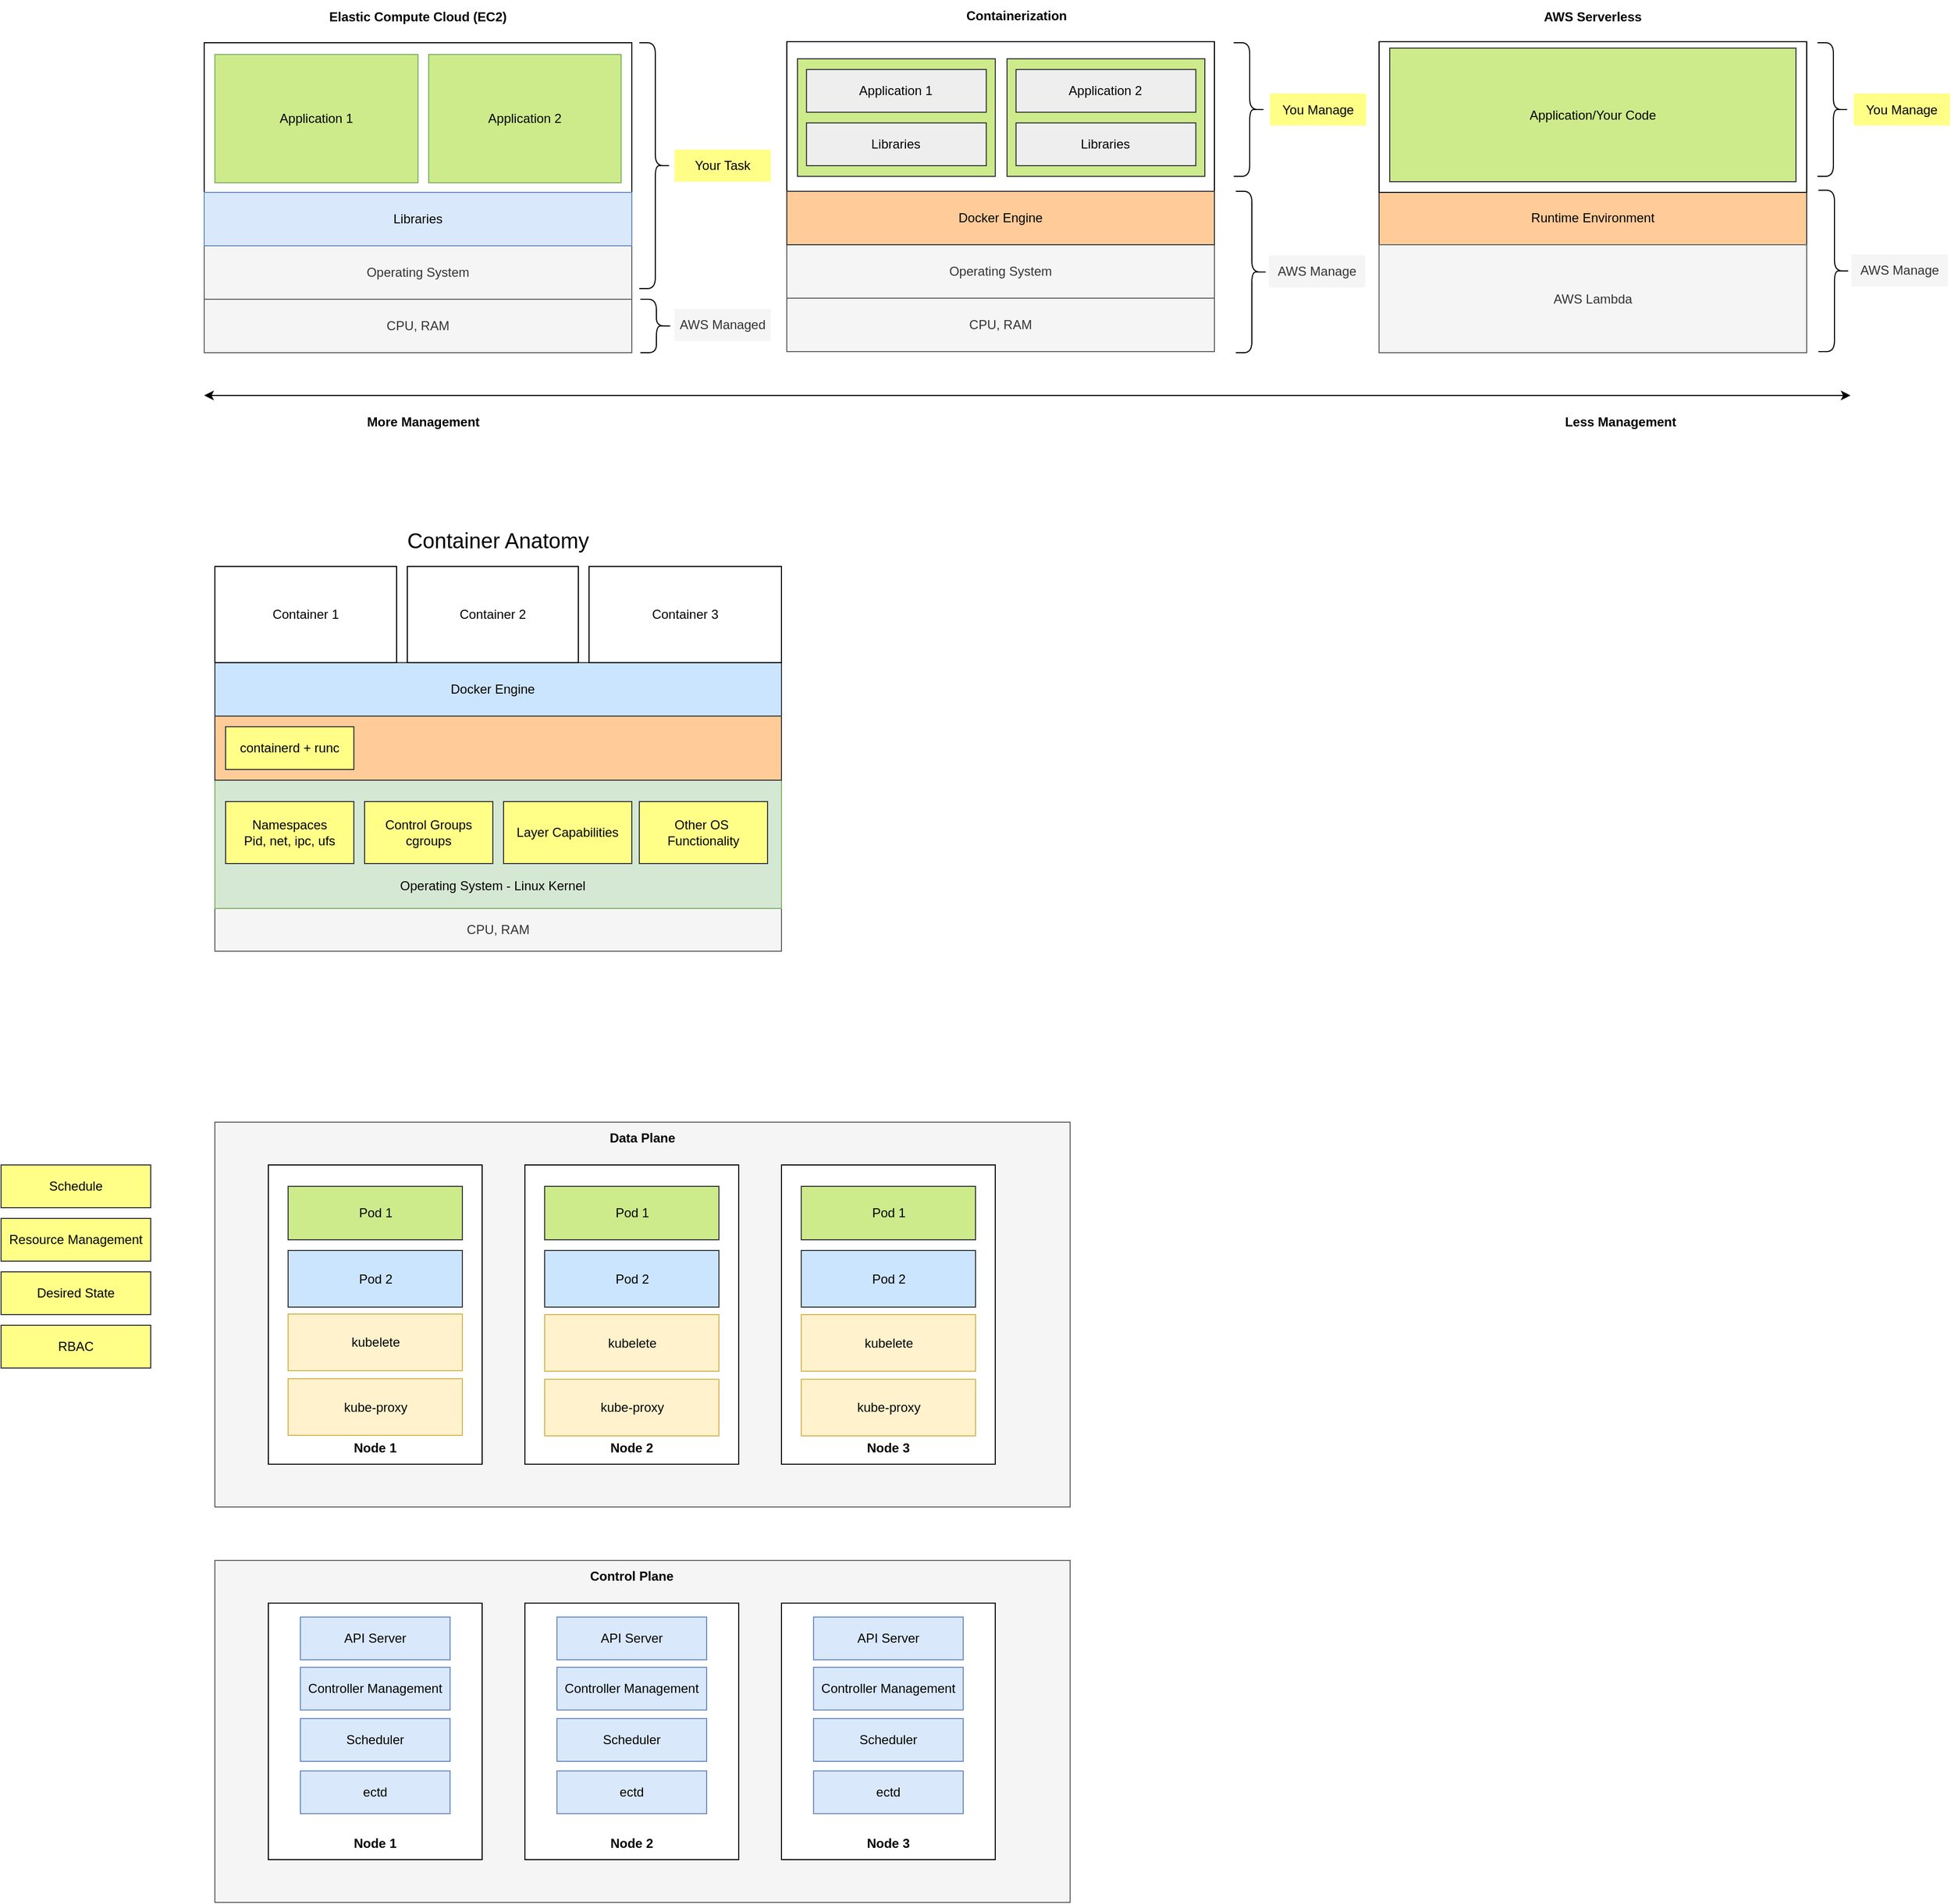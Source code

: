<mxfile pages="2">
    <diagram id="Gr2CBv0CxktCqrIGRrTL" name="container">
        <mxGraphModel dx="1790" dy="464" grid="1" gridSize="10" guides="1" tooltips="1" connect="1" arrows="1" fold="1" page="1" pageScale="1" pageWidth="850" pageHeight="1100" math="0" shadow="0">
            <root>
                <mxCell id="0"/>
                <mxCell id="1" parent="0"/>
                <mxCell id="B9hW-xKJV3Q-obK5TjNb-1" value="" style="rounded=0;whiteSpace=wrap;html=1;fillColor=#f5f5f5;fontColor=#333333;strokeColor=#666666;" parent="1" vertex="1">
                    <mxGeometry x="-520" y="1120" width="800" height="360" as="geometry"/>
                </mxCell>
                <mxCell id="B9hW-xKJV3Q-obK5TjNb-2" value="" style="rounded=0;whiteSpace=wrap;html=1;" parent="1" vertex="1">
                    <mxGeometry x="15" y="109" width="400" height="290" as="geometry"/>
                </mxCell>
                <mxCell id="B9hW-xKJV3Q-obK5TjNb-3" value="Operating System" style="rounded=0;whiteSpace=wrap;html=1;fillColor=#f5f5f5;strokeColor=#666666;fontColor=#333333;" parent="1" vertex="1">
                    <mxGeometry x="15" y="299" width="400" height="50" as="geometry"/>
                </mxCell>
                <mxCell id="B9hW-xKJV3Q-obK5TjNb-4" value="Docker Engine" style="rounded=0;whiteSpace=wrap;html=1;fillColor=#ffcc99;strokeColor=#36393d;" parent="1" vertex="1">
                    <mxGeometry x="15" y="249" width="400" height="50" as="geometry"/>
                </mxCell>
                <mxCell id="B9hW-xKJV3Q-obK5TjNb-5" value="CPU, RAM" style="rounded=0;whiteSpace=wrap;html=1;fillColor=#f5f5f5;strokeColor=#666666;fontColor=#333333;" parent="1" vertex="1">
                    <mxGeometry x="15" y="349" width="400" height="50" as="geometry"/>
                </mxCell>
                <mxCell id="B9hW-xKJV3Q-obK5TjNb-6" value="" style="group" parent="1" vertex="1" connectable="0">
                    <mxGeometry x="25" y="125" width="185" height="110" as="geometry"/>
                </mxCell>
                <mxCell id="B9hW-xKJV3Q-obK5TjNb-7" value="" style="group;fillColor=#ffff88;strokeColor=#36393d;container=0;" parent="B9hW-xKJV3Q-obK5TjNb-6" vertex="1" connectable="0">
                    <mxGeometry width="185" height="110" as="geometry"/>
                </mxCell>
                <mxCell id="B9hW-xKJV3Q-obK5TjNb-8" value="" style="rounded=0;whiteSpace=wrap;html=1;fillColor=#cdeb8b;strokeColor=#36393d;" parent="B9hW-xKJV3Q-obK5TjNb-6" vertex="1">
                    <mxGeometry width="185" height="110" as="geometry"/>
                </mxCell>
                <mxCell id="B9hW-xKJV3Q-obK5TjNb-9" value="Application 1" style="rounded=0;whiteSpace=wrap;html=1;fillColor=#eeeeee;strokeColor=#36393d;" parent="B9hW-xKJV3Q-obK5TjNb-6" vertex="1">
                    <mxGeometry x="8.409" y="10" width="168.182" height="40" as="geometry"/>
                </mxCell>
                <mxCell id="B9hW-xKJV3Q-obK5TjNb-10" value="Libraries" style="rounded=0;whiteSpace=wrap;html=1;fillColor=#eeeeee;strokeColor=#36393d;" parent="B9hW-xKJV3Q-obK5TjNb-6" vertex="1">
                    <mxGeometry x="8.409" y="60" width="168.182" height="40" as="geometry"/>
                </mxCell>
                <mxCell id="B9hW-xKJV3Q-obK5TjNb-11" value="" style="group" parent="1" vertex="1" connectable="0">
                    <mxGeometry x="221" y="125" width="185" height="110" as="geometry"/>
                </mxCell>
                <mxCell id="B9hW-xKJV3Q-obK5TjNb-12" value="" style="group;fillColor=#ffff88;strokeColor=#36393d;container=0;" parent="B9hW-xKJV3Q-obK5TjNb-11" vertex="1" connectable="0">
                    <mxGeometry width="185" height="110" as="geometry"/>
                </mxCell>
                <mxCell id="B9hW-xKJV3Q-obK5TjNb-13" value="" style="rounded=0;whiteSpace=wrap;html=1;fillColor=#cdeb8b;strokeColor=#36393d;" parent="B9hW-xKJV3Q-obK5TjNb-11" vertex="1">
                    <mxGeometry width="185" height="110" as="geometry"/>
                </mxCell>
                <mxCell id="B9hW-xKJV3Q-obK5TjNb-14" value="Application 2" style="rounded=0;whiteSpace=wrap;html=1;fillColor=#eeeeee;strokeColor=#36393d;" parent="B9hW-xKJV3Q-obK5TjNb-11" vertex="1">
                    <mxGeometry x="8.409" y="10" width="168.182" height="40" as="geometry"/>
                </mxCell>
                <mxCell id="B9hW-xKJV3Q-obK5TjNb-15" value="Libraries" style="rounded=0;whiteSpace=wrap;html=1;fillColor=#eeeeee;strokeColor=#36393d;" parent="B9hW-xKJV3Q-obK5TjNb-11" vertex="1">
                    <mxGeometry x="8.409" y="60" width="168.182" height="40" as="geometry"/>
                </mxCell>
                <mxCell id="B9hW-xKJV3Q-obK5TjNb-16" value="Operating System" style="rounded=0;whiteSpace=wrap;html=1;fillColor=#f5f5f5;strokeColor=#666666;fontColor=#333333;" parent="1" vertex="1">
                    <mxGeometry x="-530" y="300" width="400" height="50" as="geometry"/>
                </mxCell>
                <mxCell id="B9hW-xKJV3Q-obK5TjNb-17" value="CPU, RAM" style="rounded=0;whiteSpace=wrap;html=1;fillColor=#f5f5f5;strokeColor=#666666;fontColor=#333333;" parent="1" vertex="1">
                    <mxGeometry x="-530" y="350" width="400" height="50" as="geometry"/>
                </mxCell>
                <mxCell id="B9hW-xKJV3Q-obK5TjNb-18" value="" style="rounded=0;whiteSpace=wrap;html=1;" parent="1" vertex="1">
                    <mxGeometry x="-530" y="110" width="400" height="190" as="geometry"/>
                </mxCell>
                <mxCell id="B9hW-xKJV3Q-obK5TjNb-19" value="Libraries" style="rounded=0;whiteSpace=wrap;html=1;fillColor=#dae8fc;strokeColor=#6c8ebf;" parent="1" vertex="1">
                    <mxGeometry x="-530" y="250" width="400" height="50" as="geometry"/>
                </mxCell>
                <mxCell id="B9hW-xKJV3Q-obK5TjNb-20" value="&lt;b&gt;Containerization&lt;/b&gt;" style="text;html=1;strokeColor=none;fillColor=none;align=center;verticalAlign=middle;whiteSpace=wrap;rounded=0;" parent="1" vertex="1">
                    <mxGeometry x="145" y="70" width="170" height="30" as="geometry"/>
                </mxCell>
                <mxCell id="B9hW-xKJV3Q-obK5TjNb-21" value="" style="shape=curlyBracket;whiteSpace=wrap;html=1;rounded=1;flipH=1;" parent="1" vertex="1">
                    <mxGeometry x="435" y="249" width="30" height="151" as="geometry"/>
                </mxCell>
                <mxCell id="B9hW-xKJV3Q-obK5TjNb-22" value="AWS Manage" style="text;html=1;strokeColor=none;fillColor=#f5f5f5;align=center;verticalAlign=middle;whiteSpace=wrap;rounded=0;fontColor=#333333;" parent="1" vertex="1">
                    <mxGeometry x="466" y="309" width="90" height="30" as="geometry"/>
                </mxCell>
                <mxCell id="B9hW-xKJV3Q-obK5TjNb-23" value="" style="shape=curlyBracket;whiteSpace=wrap;html=1;rounded=1;flipH=1;" parent="1" vertex="1">
                    <mxGeometry x="433" y="110" width="30" height="125" as="geometry"/>
                </mxCell>
                <mxCell id="B9hW-xKJV3Q-obK5TjNb-24" value="You Manage" style="text;html=1;strokeColor=none;fillColor=#ffff88;align=center;verticalAlign=middle;whiteSpace=wrap;rounded=0;" parent="1" vertex="1">
                    <mxGeometry x="467" y="157.5" width="90" height="30" as="geometry"/>
                </mxCell>
                <mxCell id="B9hW-xKJV3Q-obK5TjNb-25" value="Runtime Environment" style="rounded=0;whiteSpace=wrap;html=1;fillColor=#ffcc99;strokeColor=#36393d;" parent="1" vertex="1">
                    <mxGeometry x="569" y="249" width="400" height="50" as="geometry"/>
                </mxCell>
                <mxCell id="B9hW-xKJV3Q-obK5TjNb-26" value="AWS Lambda" style="rounded=0;whiteSpace=wrap;html=1;fillColor=#f5f5f5;strokeColor=#666666;fontColor=#333333;" parent="1" vertex="1">
                    <mxGeometry x="569" y="299" width="400" height="101" as="geometry"/>
                </mxCell>
                <mxCell id="B9hW-xKJV3Q-obK5TjNb-27" value="" style="rounded=0;whiteSpace=wrap;html=1;" parent="1" vertex="1">
                    <mxGeometry x="569" y="109" width="400" height="141" as="geometry"/>
                </mxCell>
                <mxCell id="B9hW-xKJV3Q-obK5TjNb-28" value="Application/Your Code" style="rounded=0;whiteSpace=wrap;html=1;fillColor=#cdeb8b;strokeColor=#36393d;" parent="1" vertex="1">
                    <mxGeometry x="579" y="115" width="380" height="125" as="geometry"/>
                </mxCell>
                <mxCell id="B9hW-xKJV3Q-obK5TjNb-29" value="" style="shape=curlyBracket;whiteSpace=wrap;html=1;rounded=1;flipH=1;" parent="1" vertex="1">
                    <mxGeometry x="979" y="110" width="30" height="125" as="geometry"/>
                </mxCell>
                <mxCell id="B9hW-xKJV3Q-obK5TjNb-30" value="You Manage" style="text;html=1;strokeColor=none;fillColor=#ffff88;align=center;verticalAlign=middle;whiteSpace=wrap;rounded=0;" parent="1" vertex="1">
                    <mxGeometry x="1013" y="157.5" width="90" height="30" as="geometry"/>
                </mxCell>
                <mxCell id="B9hW-xKJV3Q-obK5TjNb-31" value="" style="shape=curlyBracket;whiteSpace=wrap;html=1;rounded=1;flipH=1;" parent="1" vertex="1">
                    <mxGeometry x="980" y="248" width="30" height="151" as="geometry"/>
                </mxCell>
                <mxCell id="B9hW-xKJV3Q-obK5TjNb-32" value="AWS Manage" style="text;html=1;strokeColor=none;fillColor=#f5f5f5;align=center;verticalAlign=middle;whiteSpace=wrap;rounded=0;fontColor=#333333;" parent="1" vertex="1">
                    <mxGeometry x="1011" y="308" width="90" height="30" as="geometry"/>
                </mxCell>
                <mxCell id="B9hW-xKJV3Q-obK5TjNb-33" value="&lt;b&gt;AWS Serverless&lt;/b&gt;" style="text;html=1;strokeColor=none;fillColor=none;align=center;verticalAlign=middle;whiteSpace=wrap;rounded=0;" parent="1" vertex="1">
                    <mxGeometry x="684" y="71" width="170" height="30" as="geometry"/>
                </mxCell>
                <mxCell id="B9hW-xKJV3Q-obK5TjNb-34" value="&lt;b&gt;Elastic Compute Cloud (EC2)&lt;/b&gt;" style="text;html=1;strokeColor=none;fillColor=none;align=center;verticalAlign=middle;whiteSpace=wrap;rounded=0;" parent="1" vertex="1">
                    <mxGeometry x="-415" y="71" width="170" height="30" as="geometry"/>
                </mxCell>
                <mxCell id="B9hW-xKJV3Q-obK5TjNb-35" value="Application 2" style="rounded=0;whiteSpace=wrap;html=1;fillColor=#CDEB8B;strokeColor=#82b366;" parent="1" vertex="1">
                    <mxGeometry x="-320" y="121" width="180" height="120" as="geometry"/>
                </mxCell>
                <mxCell id="B9hW-xKJV3Q-obK5TjNb-36" value="Application 1" style="rounded=0;whiteSpace=wrap;html=1;fillColor=#CDEB8B;strokeColor=#82b366;" parent="1" vertex="1">
                    <mxGeometry x="-520" y="121" width="190" height="120" as="geometry"/>
                </mxCell>
                <mxCell id="B9hW-xKJV3Q-obK5TjNb-37" value="" style="shape=curlyBracket;whiteSpace=wrap;html=1;rounded=1;flipH=1;" parent="1" vertex="1">
                    <mxGeometry x="-122" y="350" width="30" height="50" as="geometry"/>
                </mxCell>
                <mxCell id="B9hW-xKJV3Q-obK5TjNb-38" value="AWS Managed" style="text;html=1;strokeColor=none;fillColor=#f5f5f5;align=center;verticalAlign=middle;whiteSpace=wrap;rounded=0;fontColor=#333333;" parent="1" vertex="1">
                    <mxGeometry x="-90" y="359" width="90" height="30" as="geometry"/>
                </mxCell>
                <mxCell id="B9hW-xKJV3Q-obK5TjNb-39" value="" style="shape=curlyBracket;whiteSpace=wrap;html=1;rounded=1;flipH=1;" parent="1" vertex="1">
                    <mxGeometry x="-123" y="110" width="30" height="230" as="geometry"/>
                </mxCell>
                <mxCell id="B9hW-xKJV3Q-obK5TjNb-40" value="Your Task" style="text;html=1;strokeColor=none;fillColor=#ffff88;align=center;verticalAlign=middle;whiteSpace=wrap;rounded=0;" parent="1" vertex="1">
                    <mxGeometry x="-90" y="210" width="90" height="30" as="geometry"/>
                </mxCell>
                <mxCell id="B9hW-xKJV3Q-obK5TjNb-41" value="" style="endArrow=classic;html=1;rounded=0;endFill=1;startArrow=classic;startFill=1;" parent="1" edge="1">
                    <mxGeometry width="50" height="50" relative="1" as="geometry">
                        <mxPoint x="-530" y="440" as="sourcePoint"/>
                        <mxPoint x="1010" y="440" as="targetPoint"/>
                    </mxGeometry>
                </mxCell>
                <mxCell id="B9hW-xKJV3Q-obK5TjNb-42" value="&lt;b&gt;Less Management&lt;/b&gt;" style="text;html=1;strokeColor=none;fillColor=none;align=center;verticalAlign=middle;whiteSpace=wrap;rounded=0;" parent="1" vertex="1">
                    <mxGeometry x="730" y="450" width="130" height="30" as="geometry"/>
                </mxCell>
                <mxCell id="B9hW-xKJV3Q-obK5TjNb-43" value="&lt;b&gt;More Management&lt;/b&gt;" style="text;html=1;strokeColor=none;fillColor=none;align=center;verticalAlign=middle;whiteSpace=wrap;rounded=0;" parent="1" vertex="1">
                    <mxGeometry x="-390" y="450" width="130" height="30" as="geometry"/>
                </mxCell>
                <mxCell id="B9hW-xKJV3Q-obK5TjNb-44" value="" style="rounded=0;whiteSpace=wrap;html=1;" parent="1" vertex="1">
                    <mxGeometry x="-470" y="1160" width="200" height="280" as="geometry"/>
                </mxCell>
                <mxCell id="B9hW-xKJV3Q-obK5TjNb-45" value="Pod 1" style="rounded=0;whiteSpace=wrap;html=1;fillColor=#cdeb8b;strokeColor=#36393d;" parent="1" vertex="1">
                    <mxGeometry x="-451.5" y="1180" width="163" height="50" as="geometry"/>
                </mxCell>
                <mxCell id="B9hW-xKJV3Q-obK5TjNb-46" value="Pod 2" style="rounded=0;whiteSpace=wrap;html=1;fillColor=#cce5ff;strokeColor=#36393d;" parent="1" vertex="1">
                    <mxGeometry x="-451.5" y="1240" width="163" height="53" as="geometry"/>
                </mxCell>
                <mxCell id="B9hW-xKJV3Q-obK5TjNb-47" value="&lt;b&gt;Node 1&lt;/b&gt;" style="text;html=1;strokeColor=none;fillColor=none;align=center;verticalAlign=middle;whiteSpace=wrap;rounded=0;" parent="1" vertex="1">
                    <mxGeometry x="-400" y="1410" width="60" height="30" as="geometry"/>
                </mxCell>
                <mxCell id="B9hW-xKJV3Q-obK5TjNb-48" value="Schedule" style="text;html=1;strokeColor=#36393d;fillColor=#ffff88;align=center;verticalAlign=middle;whiteSpace=wrap;rounded=0;" parent="1" vertex="1">
                    <mxGeometry x="-720" y="1160" width="140" height="40" as="geometry"/>
                </mxCell>
                <mxCell id="B9hW-xKJV3Q-obK5TjNb-49" value="Resource Management" style="text;html=1;strokeColor=#36393d;fillColor=#ffff88;align=center;verticalAlign=middle;whiteSpace=wrap;rounded=0;" parent="1" vertex="1">
                    <mxGeometry x="-720" y="1210" width="140" height="40" as="geometry"/>
                </mxCell>
                <mxCell id="B9hW-xKJV3Q-obK5TjNb-50" value="Desired State" style="text;html=1;strokeColor=#36393d;fillColor=#ffff88;align=center;verticalAlign=middle;whiteSpace=wrap;rounded=0;" parent="1" vertex="1">
                    <mxGeometry x="-720" y="1260" width="140" height="40" as="geometry"/>
                </mxCell>
                <mxCell id="B9hW-xKJV3Q-obK5TjNb-51" value="RBAC" style="text;html=1;strokeColor=#36393d;fillColor=#ffff88;align=center;verticalAlign=middle;whiteSpace=wrap;rounded=0;" parent="1" vertex="1">
                    <mxGeometry x="-720" y="1310" width="140" height="40" as="geometry"/>
                </mxCell>
                <mxCell id="B9hW-xKJV3Q-obK5TjNb-52" value="" style="group" parent="1" vertex="1" connectable="0">
                    <mxGeometry x="-520" y="560" width="530" height="400" as="geometry"/>
                </mxCell>
                <mxCell id="B9hW-xKJV3Q-obK5TjNb-53" value="CPU, RAM" style="rounded=0;whiteSpace=wrap;html=1;fillColor=#f5f5f5;strokeColor=#666666;fontColor=#333333;" parent="B9hW-xKJV3Q-obK5TjNb-52" vertex="1">
                    <mxGeometry y="360" width="530" height="40" as="geometry"/>
                </mxCell>
                <mxCell id="B9hW-xKJV3Q-obK5TjNb-54" value="" style="rounded=0;whiteSpace=wrap;html=1;fillColor=#d5e8d4;strokeColor=#82b366;" parent="B9hW-xKJV3Q-obK5TjNb-52" vertex="1">
                    <mxGeometry y="240" width="530" height="120" as="geometry"/>
                </mxCell>
                <mxCell id="B9hW-xKJV3Q-obK5TjNb-55" value="Namespaces&lt;br&gt;Pid, net, ipc, ufs" style="rounded=0;whiteSpace=wrap;html=1;fillColor=#ffff88;strokeColor=#36393d;" parent="B9hW-xKJV3Q-obK5TjNb-52" vertex="1">
                    <mxGeometry x="10" y="260" width="120" height="58" as="geometry"/>
                </mxCell>
                <mxCell id="B9hW-xKJV3Q-obK5TjNb-56" value="Control Groups&lt;br&gt;cgroups" style="rounded=0;whiteSpace=wrap;html=1;fillColor=#ffff88;strokeColor=#36393d;" parent="B9hW-xKJV3Q-obK5TjNb-52" vertex="1">
                    <mxGeometry x="140" y="260" width="120" height="58" as="geometry"/>
                </mxCell>
                <mxCell id="B9hW-xKJV3Q-obK5TjNb-57" value="Layer Capabilities" style="rounded=0;whiteSpace=wrap;html=1;fillColor=#ffff88;strokeColor=#36393d;" parent="B9hW-xKJV3Q-obK5TjNb-52" vertex="1">
                    <mxGeometry x="270" y="260" width="120" height="58" as="geometry"/>
                </mxCell>
                <mxCell id="B9hW-xKJV3Q-obK5TjNb-58" value="Other OS&amp;nbsp;&lt;br&gt;Functionality" style="rounded=0;whiteSpace=wrap;html=1;fillColor=#ffff88;strokeColor=#36393d;" parent="B9hW-xKJV3Q-obK5TjNb-52" vertex="1">
                    <mxGeometry x="397" y="260" width="120" height="58" as="geometry"/>
                </mxCell>
                <mxCell id="B9hW-xKJV3Q-obK5TjNb-59" value="Operating System - Linux Kernel" style="text;html=1;strokeColor=none;fillColor=none;align=center;verticalAlign=middle;whiteSpace=wrap;rounded=0;" parent="B9hW-xKJV3Q-obK5TjNb-52" vertex="1">
                    <mxGeometry x="160" y="324" width="200" height="30" as="geometry"/>
                </mxCell>
                <mxCell id="B9hW-xKJV3Q-obK5TjNb-60" value="" style="rounded=0;whiteSpace=wrap;html=1;fillColor=#ffcc99;strokeColor=#36393d;" parent="B9hW-xKJV3Q-obK5TjNb-52" vertex="1">
                    <mxGeometry y="180" width="530" height="60" as="geometry"/>
                </mxCell>
                <mxCell id="B9hW-xKJV3Q-obK5TjNb-61" value="containerd + runc" style="rounded=0;whiteSpace=wrap;html=1;fillColor=#ffff88;strokeColor=#36393d;" parent="B9hW-xKJV3Q-obK5TjNb-52" vertex="1">
                    <mxGeometry x="10" y="190" width="120" height="40" as="geometry"/>
                </mxCell>
                <mxCell id="B9hW-xKJV3Q-obK5TjNb-62" value="" style="rounded=0;whiteSpace=wrap;html=1;fillColor=#cce5ff;strokeColor=#36393d;" parent="B9hW-xKJV3Q-obK5TjNb-52" vertex="1">
                    <mxGeometry y="130" width="530" height="50" as="geometry"/>
                </mxCell>
                <mxCell id="B9hW-xKJV3Q-obK5TjNb-63" value="Docker Engine" style="text;html=1;strokeColor=none;fillColor=none;align=center;verticalAlign=middle;whiteSpace=wrap;rounded=0;" parent="B9hW-xKJV3Q-obK5TjNb-52" vertex="1">
                    <mxGeometry x="160" y="140" width="200" height="30" as="geometry"/>
                </mxCell>
                <mxCell id="B9hW-xKJV3Q-obK5TjNb-64" value="Container 1" style="rounded=0;whiteSpace=wrap;html=1;" parent="B9hW-xKJV3Q-obK5TjNb-52" vertex="1">
                    <mxGeometry y="40" width="170" height="90" as="geometry"/>
                </mxCell>
                <mxCell id="B9hW-xKJV3Q-obK5TjNb-65" value="Container 2" style="rounded=0;whiteSpace=wrap;html=1;" parent="B9hW-xKJV3Q-obK5TjNb-52" vertex="1">
                    <mxGeometry x="180" y="40" width="160" height="90" as="geometry"/>
                </mxCell>
                <mxCell id="B9hW-xKJV3Q-obK5TjNb-66" value="Container 3" style="rounded=0;whiteSpace=wrap;html=1;" parent="B9hW-xKJV3Q-obK5TjNb-52" vertex="1">
                    <mxGeometry x="350" y="40" width="180" height="90" as="geometry"/>
                </mxCell>
                <mxCell id="B9hW-xKJV3Q-obK5TjNb-67" value="&lt;font style=&quot;font-size: 20px;&quot;&gt;Container Anatomy&lt;/font&gt;" style="text;html=1;strokeColor=none;fillColor=none;align=center;verticalAlign=middle;whiteSpace=wrap;rounded=0;" parent="B9hW-xKJV3Q-obK5TjNb-52" vertex="1">
                    <mxGeometry x="140" width="250" height="30" as="geometry"/>
                </mxCell>
                <mxCell id="B9hW-xKJV3Q-obK5TjNb-68" value="&lt;b&gt;Data Plane&lt;/b&gt;" style="text;html=1;strokeColor=none;fillColor=none;align=center;verticalAlign=middle;whiteSpace=wrap;rounded=0;" parent="1" vertex="1">
                    <mxGeometry x="-200" y="1120" width="160" height="30" as="geometry"/>
                </mxCell>
                <mxCell id="B9hW-xKJV3Q-obK5TjNb-69" value="" style="group;fillColor=#ffe6cc;strokeColor=#d79b00;" parent="1" vertex="1" connectable="0">
                    <mxGeometry x="-520" y="1530" width="800" height="320" as="geometry"/>
                </mxCell>
                <mxCell id="B9hW-xKJV3Q-obK5TjNb-70" value="" style="rounded=0;whiteSpace=wrap;html=1;fillColor=#f5f5f5;fontColor=#333333;strokeColor=#666666;" parent="B9hW-xKJV3Q-obK5TjNb-69" vertex="1">
                    <mxGeometry width="800" height="320" as="geometry"/>
                </mxCell>
                <mxCell id="B9hW-xKJV3Q-obK5TjNb-71" value="" style="rounded=0;whiteSpace=wrap;html=1;" parent="B9hW-xKJV3Q-obK5TjNb-69" vertex="1">
                    <mxGeometry x="50" y="40" width="200" height="240" as="geometry"/>
                </mxCell>
                <mxCell id="B9hW-xKJV3Q-obK5TjNb-72" value="API Server" style="text;html=1;strokeColor=#6c8ebf;fillColor=#dae8fc;align=center;verticalAlign=middle;whiteSpace=wrap;rounded=0;" parent="B9hW-xKJV3Q-obK5TjNb-69" vertex="1">
                    <mxGeometry x="80" y="53" width="140" height="40" as="geometry"/>
                </mxCell>
                <mxCell id="B9hW-xKJV3Q-obK5TjNb-73" value="Controller Management" style="text;html=1;strokeColor=#6c8ebf;fillColor=#dae8fc;align=center;verticalAlign=middle;whiteSpace=wrap;rounded=0;" parent="B9hW-xKJV3Q-obK5TjNb-69" vertex="1">
                    <mxGeometry x="80" y="100" width="140" height="40" as="geometry"/>
                </mxCell>
                <mxCell id="B9hW-xKJV3Q-obK5TjNb-74" value="Scheduler" style="text;html=1;strokeColor=#6c8ebf;fillColor=#dae8fc;align=center;verticalAlign=middle;whiteSpace=wrap;rounded=0;" parent="B9hW-xKJV3Q-obK5TjNb-69" vertex="1">
                    <mxGeometry x="80" y="148" width="140" height="40" as="geometry"/>
                </mxCell>
                <mxCell id="B9hW-xKJV3Q-obK5TjNb-75" value="ectd" style="text;html=1;strokeColor=#6c8ebf;fillColor=#dae8fc;align=center;verticalAlign=middle;whiteSpace=wrap;rounded=0;" parent="B9hW-xKJV3Q-obK5TjNb-69" vertex="1">
                    <mxGeometry x="80" y="197" width="140" height="40" as="geometry"/>
                </mxCell>
                <mxCell id="B9hW-xKJV3Q-obK5TjNb-76" value="&lt;b&gt;Control Plane&lt;/b&gt;" style="text;html=1;strokeColor=none;fillColor=none;align=center;verticalAlign=middle;whiteSpace=wrap;rounded=0;" parent="B9hW-xKJV3Q-obK5TjNb-69" vertex="1">
                    <mxGeometry x="310" width="160" height="30" as="geometry"/>
                </mxCell>
                <mxCell id="B9hW-xKJV3Q-obK5TjNb-77" value="&lt;b&gt;Node 1&lt;/b&gt;" style="text;html=1;strokeColor=none;fillColor=none;align=center;verticalAlign=middle;whiteSpace=wrap;rounded=0;" parent="B9hW-xKJV3Q-obK5TjNb-69" vertex="1">
                    <mxGeometry x="120" y="250" width="60" height="30" as="geometry"/>
                </mxCell>
                <mxCell id="B9hW-xKJV3Q-obK5TjNb-78" value="" style="rounded=0;whiteSpace=wrap;html=1;" parent="B9hW-xKJV3Q-obK5TjNb-69" vertex="1">
                    <mxGeometry x="290" y="40" width="200" height="240" as="geometry"/>
                </mxCell>
                <mxCell id="B9hW-xKJV3Q-obK5TjNb-79" value="API Server" style="text;html=1;strokeColor=#6c8ebf;fillColor=#dae8fc;align=center;verticalAlign=middle;whiteSpace=wrap;rounded=0;" parent="B9hW-xKJV3Q-obK5TjNb-69" vertex="1">
                    <mxGeometry x="320" y="53" width="140" height="40" as="geometry"/>
                </mxCell>
                <mxCell id="B9hW-xKJV3Q-obK5TjNb-80" value="Controller Management" style="text;html=1;strokeColor=#6c8ebf;fillColor=#dae8fc;align=center;verticalAlign=middle;whiteSpace=wrap;rounded=0;" parent="B9hW-xKJV3Q-obK5TjNb-69" vertex="1">
                    <mxGeometry x="320" y="100" width="140" height="40" as="geometry"/>
                </mxCell>
                <mxCell id="B9hW-xKJV3Q-obK5TjNb-81" value="Scheduler" style="text;html=1;strokeColor=#6c8ebf;fillColor=#dae8fc;align=center;verticalAlign=middle;whiteSpace=wrap;rounded=0;" parent="B9hW-xKJV3Q-obK5TjNb-69" vertex="1">
                    <mxGeometry x="320" y="148" width="140" height="40" as="geometry"/>
                </mxCell>
                <mxCell id="B9hW-xKJV3Q-obK5TjNb-82" value="ectd" style="text;html=1;strokeColor=#6c8ebf;fillColor=#dae8fc;align=center;verticalAlign=middle;whiteSpace=wrap;rounded=0;" parent="B9hW-xKJV3Q-obK5TjNb-69" vertex="1">
                    <mxGeometry x="320" y="197" width="140" height="40" as="geometry"/>
                </mxCell>
                <mxCell id="B9hW-xKJV3Q-obK5TjNb-83" value="&lt;b&gt;Node 2&lt;/b&gt;" style="text;html=1;strokeColor=none;fillColor=none;align=center;verticalAlign=middle;whiteSpace=wrap;rounded=0;" parent="B9hW-xKJV3Q-obK5TjNb-69" vertex="1">
                    <mxGeometry x="360" y="250" width="60" height="30" as="geometry"/>
                </mxCell>
                <mxCell id="B9hW-xKJV3Q-obK5TjNb-84" value="" style="rounded=0;whiteSpace=wrap;html=1;" parent="B9hW-xKJV3Q-obK5TjNb-69" vertex="1">
                    <mxGeometry x="530" y="40" width="200" height="240" as="geometry"/>
                </mxCell>
                <mxCell id="B9hW-xKJV3Q-obK5TjNb-85" value="API Server" style="text;html=1;strokeColor=#6c8ebf;fillColor=#dae8fc;align=center;verticalAlign=middle;whiteSpace=wrap;rounded=0;" parent="B9hW-xKJV3Q-obK5TjNb-69" vertex="1">
                    <mxGeometry x="560" y="53" width="140" height="40" as="geometry"/>
                </mxCell>
                <mxCell id="B9hW-xKJV3Q-obK5TjNb-86" value="Controller Management" style="text;html=1;strokeColor=#6c8ebf;fillColor=#dae8fc;align=center;verticalAlign=middle;whiteSpace=wrap;rounded=0;" parent="B9hW-xKJV3Q-obK5TjNb-69" vertex="1">
                    <mxGeometry x="560" y="100" width="140" height="40" as="geometry"/>
                </mxCell>
                <mxCell id="B9hW-xKJV3Q-obK5TjNb-87" value="Scheduler" style="text;html=1;strokeColor=#6c8ebf;fillColor=#dae8fc;align=center;verticalAlign=middle;whiteSpace=wrap;rounded=0;" parent="B9hW-xKJV3Q-obK5TjNb-69" vertex="1">
                    <mxGeometry x="560" y="148" width="140" height="40" as="geometry"/>
                </mxCell>
                <mxCell id="B9hW-xKJV3Q-obK5TjNb-88" value="ectd" style="text;html=1;strokeColor=#6c8ebf;fillColor=#dae8fc;align=center;verticalAlign=middle;whiteSpace=wrap;rounded=0;" parent="B9hW-xKJV3Q-obK5TjNb-69" vertex="1">
                    <mxGeometry x="560" y="197" width="140" height="40" as="geometry"/>
                </mxCell>
                <mxCell id="B9hW-xKJV3Q-obK5TjNb-89" value="&lt;b&gt;Node 3&lt;/b&gt;" style="text;html=1;strokeColor=none;fillColor=none;align=center;verticalAlign=middle;whiteSpace=wrap;rounded=0;" parent="B9hW-xKJV3Q-obK5TjNb-69" vertex="1">
                    <mxGeometry x="600" y="250" width="60" height="30" as="geometry"/>
                </mxCell>
                <mxCell id="B9hW-xKJV3Q-obK5TjNb-90" value="" style="rounded=0;whiteSpace=wrap;html=1;" parent="1" vertex="1">
                    <mxGeometry x="-230" y="1160" width="200" height="280" as="geometry"/>
                </mxCell>
                <mxCell id="B9hW-xKJV3Q-obK5TjNb-91" value="Pod 1" style="rounded=0;whiteSpace=wrap;html=1;fillColor=#cdeb8b;strokeColor=#36393d;" parent="1" vertex="1">
                    <mxGeometry x="-211.5" y="1180" width="163" height="50" as="geometry"/>
                </mxCell>
                <mxCell id="B9hW-xKJV3Q-obK5TjNb-92" value="Pod 2" style="rounded=0;whiteSpace=wrap;html=1;fillColor=#cce5ff;strokeColor=#36393d;" parent="1" vertex="1">
                    <mxGeometry x="-211.5" y="1240" width="163" height="53" as="geometry"/>
                </mxCell>
                <mxCell id="B9hW-xKJV3Q-obK5TjNb-93" value="&lt;b&gt;Node 2&lt;/b&gt;" style="text;html=1;strokeColor=none;fillColor=none;align=center;verticalAlign=middle;whiteSpace=wrap;rounded=0;" parent="1" vertex="1">
                    <mxGeometry x="-160" y="1410" width="60" height="30" as="geometry"/>
                </mxCell>
                <mxCell id="B9hW-xKJV3Q-obK5TjNb-94" value="" style="rounded=0;whiteSpace=wrap;html=1;" parent="1" vertex="1">
                    <mxGeometry x="10" y="1160" width="200" height="280" as="geometry"/>
                </mxCell>
                <mxCell id="B9hW-xKJV3Q-obK5TjNb-95" value="Pod 1" style="rounded=0;whiteSpace=wrap;html=1;fillColor=#cdeb8b;strokeColor=#36393d;" parent="1" vertex="1">
                    <mxGeometry x="28.5" y="1180" width="163" height="50" as="geometry"/>
                </mxCell>
                <mxCell id="B9hW-xKJV3Q-obK5TjNb-96" value="Pod 2" style="rounded=0;whiteSpace=wrap;html=1;fillColor=#cce5ff;strokeColor=#36393d;" parent="1" vertex="1">
                    <mxGeometry x="28.5" y="1240" width="163" height="53" as="geometry"/>
                </mxCell>
                <mxCell id="B9hW-xKJV3Q-obK5TjNb-97" value="&lt;b&gt;Node 3&lt;/b&gt;" style="text;html=1;strokeColor=none;fillColor=none;align=center;verticalAlign=middle;whiteSpace=wrap;rounded=0;" parent="1" vertex="1">
                    <mxGeometry x="80" y="1410" width="60" height="30" as="geometry"/>
                </mxCell>
                <mxCell id="B9hW-xKJV3Q-obK5TjNb-98" value="kubelete" style="rounded=0;whiteSpace=wrap;html=1;fillColor=#fff2cc;strokeColor=#d6b656;" parent="1" vertex="1">
                    <mxGeometry x="-451.5" y="1299.5" width="163" height="53" as="geometry"/>
                </mxCell>
                <mxCell id="B9hW-xKJV3Q-obK5TjNb-99" value="kube-proxy" style="rounded=0;whiteSpace=wrap;html=1;fillColor=#fff2cc;strokeColor=#d6b656;" parent="1" vertex="1">
                    <mxGeometry x="-451.5" y="1360" width="163" height="53" as="geometry"/>
                </mxCell>
                <mxCell id="B9hW-xKJV3Q-obK5TjNb-100" value="kubelete" style="rounded=0;whiteSpace=wrap;html=1;fillColor=#fff2cc;strokeColor=#d6b656;" parent="1" vertex="1">
                    <mxGeometry x="-211.5" y="1300" width="163" height="53" as="geometry"/>
                </mxCell>
                <mxCell id="B9hW-xKJV3Q-obK5TjNb-101" value="kube-proxy" style="rounded=0;whiteSpace=wrap;html=1;fillColor=#fff2cc;strokeColor=#d6b656;" parent="1" vertex="1">
                    <mxGeometry x="-211.5" y="1360.5" width="163" height="53" as="geometry"/>
                </mxCell>
                <mxCell id="B9hW-xKJV3Q-obK5TjNb-102" value="kubelete" style="rounded=0;whiteSpace=wrap;html=1;fillColor=#fff2cc;strokeColor=#d6b656;" parent="1" vertex="1">
                    <mxGeometry x="28.5" y="1300" width="163" height="53" as="geometry"/>
                </mxCell>
                <mxCell id="B9hW-xKJV3Q-obK5TjNb-103" value="kube-proxy" style="rounded=0;whiteSpace=wrap;html=1;fillColor=#fff2cc;strokeColor=#d6b656;" parent="1" vertex="1">
                    <mxGeometry x="28.5" y="1360.5" width="163" height="53" as="geometry"/>
                </mxCell>
            </root>
        </mxGraphModel>
    </diagram>
    <diagram name="eks" id="PH6SN0ElOjh1O2Yci1ZJ">
        <mxGraphModel dx="1790" dy="464" grid="1" gridSize="10" guides="1" tooltips="1" connect="1" arrows="1" fold="1" page="1" pageScale="1" pageWidth="850" pageHeight="1100" math="0" shadow="0">
            <root>
                <mxCell id="0"/>
                <mxCell id="1" parent="0"/>
                <mxCell id="D6Qz4wsVbWH_31cSeDvs-51" value="" style="group" parent="1" vertex="1" connectable="0">
                    <mxGeometry x="-190" y="80" width="880" height="565" as="geometry"/>
                </mxCell>
                <mxCell id="D6Qz4wsVbWH_31cSeDvs-1" value="VPC" style="points=[[0,0],[0.25,0],[0.5,0],[0.75,0],[1,0],[1,0.25],[1,0.5],[1,0.75],[1,1],[0.75,1],[0.5,1],[0.25,1],[0,1],[0,0.75],[0,0.5],[0,0.25]];outlineConnect=0;gradientColor=none;html=1;whiteSpace=wrap;fontSize=12;fontStyle=0;container=1;pointerEvents=0;collapsible=0;recursiveResize=0;shape=mxgraph.aws4.group;grIcon=mxgraph.aws4.group_vpc;strokeColor=#248814;fillColor=none;verticalAlign=top;align=left;spacingLeft=30;fontColor=#AAB7B8;dashed=0;" parent="D6Qz4wsVbWH_31cSeDvs-51" vertex="1">
                    <mxGeometry x="350" width="530" height="220" as="geometry"/>
                </mxCell>
                <mxCell id="D6Qz4wsVbWH_31cSeDvs-2" value="AZ-1" style="fillColor=none;strokeColor=#147EBA;dashed=1;verticalAlign=top;fontStyle=0;fontColor=#147EBA;whiteSpace=wrap;html=1;" parent="D6Qz4wsVbWH_31cSeDvs-1" vertex="1">
                    <mxGeometry x="40" y="47" width="130" height="150" as="geometry"/>
                </mxCell>
                <mxCell id="D6Qz4wsVbWH_31cSeDvs-3" value="AZ-2" style="fillColor=none;strokeColor=#147EBA;dashed=1;verticalAlign=top;fontStyle=0;fontColor=#147EBA;whiteSpace=wrap;html=1;" parent="D6Qz4wsVbWH_31cSeDvs-1" vertex="1">
                    <mxGeometry x="200" y="47" width="130" height="150" as="geometry"/>
                </mxCell>
                <mxCell id="D6Qz4wsVbWH_31cSeDvs-5" value="API Server" style="rounded=0;whiteSpace=wrap;html=1;fillColor=#dae8fc;strokeColor=#6c8ebf;" parent="D6Qz4wsVbWH_31cSeDvs-1" vertex="1">
                    <mxGeometry x="65" y="87" width="80" height="40" as="geometry"/>
                </mxCell>
                <mxCell id="D6Qz4wsVbWH_31cSeDvs-6" value="API Server" style="rounded=0;whiteSpace=wrap;html=1;fillColor=#dae8fc;strokeColor=#6c8ebf;" parent="D6Qz4wsVbWH_31cSeDvs-1" vertex="1">
                    <mxGeometry x="225" y="87" width="80" height="40" as="geometry"/>
                </mxCell>
                <mxCell id="D6Qz4wsVbWH_31cSeDvs-7" value="ectd" style="rounded=0;whiteSpace=wrap;html=1;fillColor=#d5e8d4;strokeColor=#82b366;" parent="D6Qz4wsVbWH_31cSeDvs-1" vertex="1">
                    <mxGeometry x="65" y="137" width="80" height="40" as="geometry"/>
                </mxCell>
                <mxCell id="D6Qz4wsVbWH_31cSeDvs-8" value="ectd" style="rounded=0;whiteSpace=wrap;html=1;fillColor=#d5e8d4;strokeColor=#82b366;" parent="D6Qz4wsVbWH_31cSeDvs-1" vertex="1">
                    <mxGeometry x="225" y="137" width="80" height="40" as="geometry"/>
                </mxCell>
                <mxCell id="D6Qz4wsVbWH_31cSeDvs-9" value="AZ-3" style="fillColor=none;strokeColor=#147EBA;dashed=1;verticalAlign=top;fontStyle=0;fontColor=#147EBA;whiteSpace=wrap;html=1;" parent="D6Qz4wsVbWH_31cSeDvs-1" vertex="1">
                    <mxGeometry x="360" y="47" width="130" height="150" as="geometry"/>
                </mxCell>
                <mxCell id="D6Qz4wsVbWH_31cSeDvs-11" value="ectd" style="rounded=0;whiteSpace=wrap;html=1;fillColor=#d5e8d4;strokeColor=#82b366;" parent="D6Qz4wsVbWH_31cSeDvs-1" vertex="1">
                    <mxGeometry x="385" y="137" width="80" height="40" as="geometry"/>
                </mxCell>
                <mxCell id="D6Qz4wsVbWH_31cSeDvs-21" value="Control Plane in AWS Account" style="text;html=1;align=center;verticalAlign=middle;whiteSpace=wrap;rounded=0;fillColor=#ffe6cc;strokeColor=none;" parent="D6Qz4wsVbWH_31cSeDvs-1" vertex="1">
                    <mxGeometry x="131" y="5" width="275" height="30" as="geometry"/>
                </mxCell>
                <mxCell id="D6Qz4wsVbWH_31cSeDvs-12" value="VPC" style="points=[[0,0],[0.25,0],[0.5,0],[0.75,0],[1,0],[1,0.25],[1,0.5],[1,0.75],[1,1],[0.75,1],[0.5,1],[0.25,1],[0,1],[0,0.75],[0,0.5],[0,0.25]];outlineConnect=0;gradientColor=none;html=1;whiteSpace=wrap;fontSize=12;fontStyle=0;container=1;pointerEvents=0;collapsible=0;recursiveResize=0;shape=mxgraph.aws4.group;grIcon=mxgraph.aws4.group_vpc;strokeColor=#248814;fillColor=none;verticalAlign=top;align=left;spacingLeft=30;fontColor=#AAB7B8;dashed=0;" parent="D6Qz4wsVbWH_31cSeDvs-51" vertex="1">
                    <mxGeometry x="350" y="255" width="530" height="310" as="geometry"/>
                </mxCell>
                <mxCell id="D6Qz4wsVbWH_31cSeDvs-24" value="AZ-1" style="fillColor=none;strokeColor=#147EBA;dashed=1;verticalAlign=top;fontStyle=0;fontColor=#147EBA;whiteSpace=wrap;html=1;" parent="D6Qz4wsVbWH_31cSeDvs-12" vertex="1">
                    <mxGeometry x="40" y="48" width="200" height="240" as="geometry"/>
                </mxCell>
                <mxCell id="D6Qz4wsVbWH_31cSeDvs-27" value="Public subnet" style="points=[[0,0],[0.25,0],[0.5,0],[0.75,0],[1,0],[1,0.25],[1,0.5],[1,0.75],[1,1],[0.75,1],[0.5,1],[0.25,1],[0,1],[0,0.75],[0,0.5],[0,0.25]];outlineConnect=0;gradientColor=none;html=1;whiteSpace=wrap;fontSize=12;fontStyle=0;container=1;pointerEvents=0;collapsible=0;recursiveResize=0;shape=mxgraph.aws4.group;grIcon=mxgraph.aws4.group_security_group;grStroke=0;strokeColor=#248814;fillColor=#E9F3E6;verticalAlign=top;align=left;spacingLeft=30;fontColor=#248814;dashed=0;" parent="D6Qz4wsVbWH_31cSeDvs-12" vertex="1">
                    <mxGeometry x="60" y="98" width="160" height="160" as="geometry"/>
                </mxCell>
                <mxCell id="D6Qz4wsVbWH_31cSeDvs-29" value="" style="sketch=0;points=[[0,0,0],[0.25,0,0],[0.5,0,0],[0.75,0,0],[1,0,0],[0,1,0],[0.25,1,0],[0.5,1,0],[0.75,1,0],[1,1,0],[0,0.25,0],[0,0.5,0],[0,0.75,0],[1,0.25,0],[1,0.5,0],[1,0.75,0]];outlineConnect=0;fontColor=#232F3E;gradientColor=#F78E04;gradientDirection=north;fillColor=#D05C17;strokeColor=#ffffff;dashed=0;verticalLabelPosition=bottom;verticalAlign=top;align=center;html=1;fontSize=12;fontStyle=0;aspect=fixed;shape=mxgraph.aws4.resourceIcon;resIcon=mxgraph.aws4.ec2;" parent="D6Qz4wsVbWH_31cSeDvs-27" vertex="1">
                    <mxGeometry x="56" y="66" width="48" height="48" as="geometry"/>
                </mxCell>
                <mxCell id="D6Qz4wsVbWH_31cSeDvs-30" value="AZ-1" style="fillColor=none;strokeColor=#147EBA;dashed=1;verticalAlign=top;fontStyle=0;fontColor=#147EBA;whiteSpace=wrap;html=1;" parent="D6Qz4wsVbWH_31cSeDvs-12" vertex="1">
                    <mxGeometry x="290" y="48" width="200" height="240" as="geometry"/>
                </mxCell>
                <mxCell id="D6Qz4wsVbWH_31cSeDvs-31" value="Public subnet" style="points=[[0,0],[0.25,0],[0.5,0],[0.75,0],[1,0],[1,0.25],[1,0.5],[1,0.75],[1,1],[0.75,1],[0.5,1],[0.25,1],[0,1],[0,0.75],[0,0.5],[0,0.25]];outlineConnect=0;gradientColor=none;html=1;whiteSpace=wrap;fontSize=12;fontStyle=0;container=1;pointerEvents=0;collapsible=0;recursiveResize=0;shape=mxgraph.aws4.group;grIcon=mxgraph.aws4.group_security_group;grStroke=0;strokeColor=#248814;fillColor=#E9F3E6;verticalAlign=top;align=left;spacingLeft=30;fontColor=#248814;dashed=0;" parent="D6Qz4wsVbWH_31cSeDvs-12" vertex="1">
                    <mxGeometry x="310" y="98" width="160" height="160" as="geometry"/>
                </mxCell>
                <mxCell id="D6Qz4wsVbWH_31cSeDvs-33" value="" style="sketch=0;points=[[0,0,0],[0.25,0,0],[0.5,0,0],[0.75,0,0],[1,0,0],[0,1,0],[0.25,1,0],[0.5,1,0],[0.75,1,0],[1,1,0],[0,0.25,0],[0,0.5,0],[0,0.75,0],[1,0.25,0],[1,0.5,0],[1,0.75,0]];outlineConnect=0;fontColor=#232F3E;gradientColor=#F78E04;gradientDirection=north;fillColor=#D05C17;strokeColor=#ffffff;dashed=0;verticalLabelPosition=bottom;verticalAlign=top;align=center;html=1;fontSize=12;fontStyle=0;aspect=fixed;shape=mxgraph.aws4.resourceIcon;resIcon=mxgraph.aws4.ec2;" parent="D6Qz4wsVbWH_31cSeDvs-31" vertex="1">
                    <mxGeometry x="56" y="66" width="48" height="48" as="geometry"/>
                </mxCell>
                <mxCell id="D6Qz4wsVbWH_31cSeDvs-34" value="Auto Scaling group&lt;br&gt;K8S Nodegroup" style="points=[[0,0],[0.25,0],[0.5,0],[0.75,0],[1,0],[1,0.25],[1,0.5],[1,0.75],[1,1],[0.75,1],[0.5,1],[0.25,1],[0,1],[0,0.75],[0,0.5],[0,0.25]];outlineConnect=0;gradientColor=none;html=1;whiteSpace=wrap;fontSize=12;fontStyle=0;container=1;pointerEvents=0;collapsible=0;recursiveResize=0;shape=mxgraph.aws4.groupCenter;grIcon=mxgraph.aws4.group_auto_scaling_group;grStroke=1;strokeColor=#D86613;fillColor=none;verticalAlign=top;align=center;fontColor=#D86613;dashed=1;spacingTop=25;" parent="D6Qz4wsVbWH_31cSeDvs-12" vertex="1">
                    <mxGeometry x="70" y="138" width="390" height="104" as="geometry"/>
                </mxCell>
                <mxCell id="D6Qz4wsVbWH_31cSeDvs-37" value="EC2" style="text;html=1;strokeColor=none;fillColor=none;align=center;verticalAlign=middle;whiteSpace=wrap;rounded=0;" parent="D6Qz4wsVbWH_31cSeDvs-34" vertex="1">
                    <mxGeometry x="40" y="74" width="60" height="30" as="geometry"/>
                </mxCell>
                <mxCell id="D6Qz4wsVbWH_31cSeDvs-38" value="EC2" style="text;html=1;strokeColor=none;fillColor=none;align=center;verticalAlign=middle;whiteSpace=wrap;rounded=0;" parent="D6Qz4wsVbWH_31cSeDvs-12" vertex="1">
                    <mxGeometry x="360" y="212" width="60" height="30" as="geometry"/>
                </mxCell>
                <mxCell id="D6Qz4wsVbWH_31cSeDvs-39" value="Data Plane in Your Account" style="text;html=1;align=center;verticalAlign=middle;whiteSpace=wrap;rounded=0;fillColor=#ffe6cc;strokeColor=none;" parent="D6Qz4wsVbWH_31cSeDvs-12" vertex="1">
                    <mxGeometry x="130" y="5" width="275" height="30" as="geometry"/>
                </mxCell>
                <mxCell id="D6Qz4wsVbWH_31cSeDvs-40" value="" style="sketch=0;outlineConnect=0;fontColor=#232F3E;gradientColor=none;fillColor=#4D27AA;strokeColor=none;dashed=0;verticalLabelPosition=bottom;verticalAlign=top;align=center;html=1;fontSize=12;fontStyle=0;aspect=fixed;pointerEvents=1;shape=mxgraph.aws4.application_load_balancer;" parent="D6Qz4wsVbWH_31cSeDvs-51" vertex="1">
                    <mxGeometry x="324" y="90" width="50" height="50" as="geometry"/>
                </mxCell>
                <mxCell id="D6Qz4wsVbWH_31cSeDvs-44" style="edgeStyle=orthogonalEdgeStyle;rounded=0;orthogonalLoop=1;jettySize=auto;html=1;" parent="D6Qz4wsVbWH_31cSeDvs-51" source="D6Qz4wsVbWH_31cSeDvs-41" target="D6Qz4wsVbWH_31cSeDvs-40" edge="1">
                    <mxGeometry relative="1" as="geometry">
                        <Array as="points">
                            <mxPoint x="160" y="115"/>
                        </Array>
                    </mxGeometry>
                </mxCell>
                <mxCell id="D6Qz4wsVbWH_31cSeDvs-41" value="User" style="sketch=0;outlineConnect=0;fontColor=#232F3E;gradientColor=none;strokeColor=none;fillColor=none;dashed=0;verticalLabelPosition=bottom;verticalAlign=top;align=center;html=1;fontSize=12;fontStyle=0;aspect=fixed;shape=mxgraph.aws4.resourceIcon;resIcon=mxgraph.aws4.user;" parent="D6Qz4wsVbWH_31cSeDvs-51" vertex="1">
                    <mxGeometry y="255" width="60" height="60" as="geometry"/>
                </mxCell>
                <mxCell id="D6Qz4wsVbWH_31cSeDvs-45" value="kubectl" style="text;html=1;strokeColor=none;fillColor=none;align=center;verticalAlign=middle;whiteSpace=wrap;rounded=0;" parent="D6Qz4wsVbWH_31cSeDvs-51" vertex="1">
                    <mxGeometry x="70" y="255" width="60" height="30" as="geometry"/>
                </mxCell>
                <mxCell id="D6Qz4wsVbWH_31cSeDvs-46" value="EKS _public_access_endpoint" style="text;html=1;strokeColor=none;fillColor=#d5e8d4;align=center;verticalAlign=middle;whiteSpace=wrap;rounded=0;" parent="D6Qz4wsVbWH_31cSeDvs-51" vertex="1">
                    <mxGeometry x="150" y="80" width="174" height="30" as="geometry"/>
                </mxCell>
                <mxCell id="D6Qz4wsVbWH_31cSeDvs-49" style="edgeStyle=orthogonalEdgeStyle;rounded=0;orthogonalLoop=1;jettySize=auto;html=1;dashed=1;exitX=0.5;exitY=0;exitDx=0;exitDy=0;exitPerimeter=0;" parent="D6Qz4wsVbWH_31cSeDvs-51" source="D6Qz4wsVbWH_31cSeDvs-29" edge="1">
                    <mxGeometry relative="1" as="geometry">
                        <mxPoint x="490" y="435" as="sourcePoint"/>
                        <mxPoint x="330" y="130.999" as="targetPoint"/>
                        <Array as="points">
                            <mxPoint x="490" y="240"/>
                            <mxPoint x="330" y="240"/>
                        </Array>
                    </mxGeometry>
                </mxCell>
                <mxCell id="D6Qz4wsVbWH_31cSeDvs-96" value="" style="group" parent="1" vertex="1" connectable="0">
                    <mxGeometry x="-180" y="920" width="1135" height="590" as="geometry"/>
                </mxCell>
                <mxCell id="D6Qz4wsVbWH_31cSeDvs-52" value="" style="group" parent="D6Qz4wsVbWH_31cSeDvs-96" vertex="1" connectable="0">
                    <mxGeometry width="880" height="565" as="geometry"/>
                </mxCell>
                <mxCell id="D6Qz4wsVbWH_31cSeDvs-53" value="VPC" style="points=[[0,0],[0.25,0],[0.5,0],[0.75,0],[1,0],[1,0.25],[1,0.5],[1,0.75],[1,1],[0.75,1],[0.5,1],[0.25,1],[0,1],[0,0.75],[0,0.5],[0,0.25]];outlineConnect=0;gradientColor=none;html=1;whiteSpace=wrap;fontSize=12;fontStyle=0;container=1;pointerEvents=0;collapsible=0;recursiveResize=0;shape=mxgraph.aws4.group;grIcon=mxgraph.aws4.group_vpc;strokeColor=#248814;fillColor=none;verticalAlign=top;align=left;spacingLeft=30;fontColor=#AAB7B8;dashed=0;" parent="D6Qz4wsVbWH_31cSeDvs-52" vertex="1">
                    <mxGeometry x="350" width="530" height="220" as="geometry"/>
                </mxCell>
                <mxCell id="D6Qz4wsVbWH_31cSeDvs-54" value="AZ-1" style="fillColor=none;strokeColor=#147EBA;dashed=1;verticalAlign=top;fontStyle=0;fontColor=#147EBA;whiteSpace=wrap;html=1;" parent="D6Qz4wsVbWH_31cSeDvs-53" vertex="1">
                    <mxGeometry x="40" y="47" width="130" height="150" as="geometry"/>
                </mxCell>
                <mxCell id="D6Qz4wsVbWH_31cSeDvs-55" value="AZ-2" style="fillColor=none;strokeColor=#147EBA;dashed=1;verticalAlign=top;fontStyle=0;fontColor=#147EBA;whiteSpace=wrap;html=1;" parent="D6Qz4wsVbWH_31cSeDvs-53" vertex="1">
                    <mxGeometry x="200" y="47" width="130" height="150" as="geometry"/>
                </mxCell>
                <mxCell id="D6Qz4wsVbWH_31cSeDvs-56" value="API Server" style="rounded=0;whiteSpace=wrap;html=1;fillColor=#dae8fc;strokeColor=#6c8ebf;" parent="D6Qz4wsVbWH_31cSeDvs-53" vertex="1">
                    <mxGeometry x="65" y="87" width="80" height="40" as="geometry"/>
                </mxCell>
                <mxCell id="D6Qz4wsVbWH_31cSeDvs-57" value="API Server" style="rounded=0;whiteSpace=wrap;html=1;fillColor=#dae8fc;strokeColor=#6c8ebf;" parent="D6Qz4wsVbWH_31cSeDvs-53" vertex="1">
                    <mxGeometry x="225" y="87" width="80" height="40" as="geometry"/>
                </mxCell>
                <mxCell id="D6Qz4wsVbWH_31cSeDvs-58" value="ectd" style="rounded=0;whiteSpace=wrap;html=1;fillColor=#d5e8d4;strokeColor=#82b366;" parent="D6Qz4wsVbWH_31cSeDvs-53" vertex="1">
                    <mxGeometry x="65" y="137" width="80" height="40" as="geometry"/>
                </mxCell>
                <mxCell id="D6Qz4wsVbWH_31cSeDvs-59" value="ectd" style="rounded=0;whiteSpace=wrap;html=1;fillColor=#d5e8d4;strokeColor=#82b366;" parent="D6Qz4wsVbWH_31cSeDvs-53" vertex="1">
                    <mxGeometry x="225" y="137" width="80" height="40" as="geometry"/>
                </mxCell>
                <mxCell id="D6Qz4wsVbWH_31cSeDvs-60" value="AZ-3" style="fillColor=none;strokeColor=#147EBA;dashed=1;verticalAlign=top;fontStyle=0;fontColor=#147EBA;whiteSpace=wrap;html=1;" parent="D6Qz4wsVbWH_31cSeDvs-53" vertex="1">
                    <mxGeometry x="360" y="47" width="130" height="150" as="geometry"/>
                </mxCell>
                <mxCell id="D6Qz4wsVbWH_31cSeDvs-61" value="ectd" style="rounded=0;whiteSpace=wrap;html=1;fillColor=#d5e8d4;strokeColor=#82b366;" parent="D6Qz4wsVbWH_31cSeDvs-53" vertex="1">
                    <mxGeometry x="385" y="137" width="80" height="40" as="geometry"/>
                </mxCell>
                <mxCell id="D6Qz4wsVbWH_31cSeDvs-62" value="Control Plane in AWS Account" style="text;html=1;align=center;verticalAlign=middle;whiteSpace=wrap;rounded=0;fillColor=#ffe6cc;strokeColor=none;" parent="D6Qz4wsVbWH_31cSeDvs-53" vertex="1">
                    <mxGeometry x="131" y="5" width="275" height="30" as="geometry"/>
                </mxCell>
                <mxCell id="D6Qz4wsVbWH_31cSeDvs-63" value="VPC" style="points=[[0,0],[0.25,0],[0.5,0],[0.75,0],[1,0],[1,0.25],[1,0.5],[1,0.75],[1,1],[0.75,1],[0.5,1],[0.25,1],[0,1],[0,0.75],[0,0.5],[0,0.25]];outlineConnect=0;gradientColor=none;html=1;whiteSpace=wrap;fontSize=12;fontStyle=0;container=1;pointerEvents=0;collapsible=0;recursiveResize=0;shape=mxgraph.aws4.group;grIcon=mxgraph.aws4.group_vpc;strokeColor=#248814;fillColor=none;verticalAlign=top;align=left;spacingLeft=30;fontColor=#AAB7B8;dashed=0;" parent="D6Qz4wsVbWH_31cSeDvs-52" vertex="1">
                    <mxGeometry x="350" y="255" width="530" height="310" as="geometry"/>
                </mxCell>
                <mxCell id="D6Qz4wsVbWH_31cSeDvs-64" value="AZ-1" style="fillColor=none;strokeColor=#147EBA;dashed=1;verticalAlign=top;fontStyle=0;fontColor=#147EBA;whiteSpace=wrap;html=1;" parent="D6Qz4wsVbWH_31cSeDvs-63" vertex="1">
                    <mxGeometry x="40" y="48" width="200" height="240" as="geometry"/>
                </mxCell>
                <mxCell id="D6Qz4wsVbWH_31cSeDvs-65" value="Public subnet" style="points=[[0,0],[0.25,0],[0.5,0],[0.75,0],[1,0],[1,0.25],[1,0.5],[1,0.75],[1,1],[0.75,1],[0.5,1],[0.25,1],[0,1],[0,0.75],[0,0.5],[0,0.25]];outlineConnect=0;gradientColor=none;html=1;whiteSpace=wrap;fontSize=12;fontStyle=0;container=1;pointerEvents=0;collapsible=0;recursiveResize=0;shape=mxgraph.aws4.group;grIcon=mxgraph.aws4.group_security_group;grStroke=0;strokeColor=#248814;fillColor=#E9F3E6;verticalAlign=top;align=left;spacingLeft=30;fontColor=#248814;dashed=0;" parent="D6Qz4wsVbWH_31cSeDvs-63" vertex="1">
                    <mxGeometry x="60" y="98" width="160" height="160" as="geometry"/>
                </mxCell>
                <mxCell id="D6Qz4wsVbWH_31cSeDvs-66" value="" style="sketch=0;points=[[0,0,0],[0.25,0,0],[0.5,0,0],[0.75,0,0],[1,0,0],[0,1,0],[0.25,1,0],[0.5,1,0],[0.75,1,0],[1,1,0],[0,0.25,0],[0,0.5,0],[0,0.75,0],[1,0.25,0],[1,0.5,0],[1,0.75,0]];outlineConnect=0;fontColor=#232F3E;gradientColor=#F78E04;gradientDirection=north;fillColor=#D05C17;strokeColor=#ffffff;dashed=0;verticalLabelPosition=bottom;verticalAlign=top;align=center;html=1;fontSize=12;fontStyle=0;aspect=fixed;shape=mxgraph.aws4.resourceIcon;resIcon=mxgraph.aws4.ec2;" parent="D6Qz4wsVbWH_31cSeDvs-65" vertex="1">
                    <mxGeometry x="56" y="66" width="48" height="48" as="geometry"/>
                </mxCell>
                <mxCell id="D6Qz4wsVbWH_31cSeDvs-67" value="AZ-1" style="fillColor=none;strokeColor=#147EBA;dashed=1;verticalAlign=top;fontStyle=0;fontColor=#147EBA;whiteSpace=wrap;html=1;" parent="D6Qz4wsVbWH_31cSeDvs-63" vertex="1">
                    <mxGeometry x="290" y="48" width="200" height="240" as="geometry"/>
                </mxCell>
                <mxCell id="D6Qz4wsVbWH_31cSeDvs-68" value="Public subnet" style="points=[[0,0],[0.25,0],[0.5,0],[0.75,0],[1,0],[1,0.25],[1,0.5],[1,0.75],[1,1],[0.75,1],[0.5,1],[0.25,1],[0,1],[0,0.75],[0,0.5],[0,0.25]];outlineConnect=0;gradientColor=none;html=1;whiteSpace=wrap;fontSize=12;fontStyle=0;container=1;pointerEvents=0;collapsible=0;recursiveResize=0;shape=mxgraph.aws4.group;grIcon=mxgraph.aws4.group_security_group;grStroke=0;strokeColor=#248814;fillColor=#E9F3E6;verticalAlign=top;align=left;spacingLeft=30;fontColor=#248814;dashed=0;" parent="D6Qz4wsVbWH_31cSeDvs-63" vertex="1">
                    <mxGeometry x="310" y="98" width="160" height="160" as="geometry"/>
                </mxCell>
                <mxCell id="D6Qz4wsVbWH_31cSeDvs-69" value="" style="sketch=0;points=[[0,0,0],[0.25,0,0],[0.5,0,0],[0.75,0,0],[1,0,0],[0,1,0],[0.25,1,0],[0.5,1,0],[0.75,1,0],[1,1,0],[0,0.25,0],[0,0.5,0],[0,0.75,0],[1,0.25,0],[1,0.5,0],[1,0.75,0]];outlineConnect=0;fontColor=#232F3E;gradientColor=#F78E04;gradientDirection=north;fillColor=#D05C17;strokeColor=#ffffff;dashed=0;verticalLabelPosition=bottom;verticalAlign=top;align=center;html=1;fontSize=12;fontStyle=0;aspect=fixed;shape=mxgraph.aws4.resourceIcon;resIcon=mxgraph.aws4.ec2;" parent="D6Qz4wsVbWH_31cSeDvs-68" vertex="1">
                    <mxGeometry x="56" y="66" width="48" height="48" as="geometry"/>
                </mxCell>
                <mxCell id="D6Qz4wsVbWH_31cSeDvs-70" value="Auto Scaling group&lt;br&gt;K8S Nodegroup" style="points=[[0,0],[0.25,0],[0.5,0],[0.75,0],[1,0],[1,0.25],[1,0.5],[1,0.75],[1,1],[0.75,1],[0.5,1],[0.25,1],[0,1],[0,0.75],[0,0.5],[0,0.25]];outlineConnect=0;gradientColor=none;html=1;whiteSpace=wrap;fontSize=12;fontStyle=0;container=1;pointerEvents=0;collapsible=0;recursiveResize=0;shape=mxgraph.aws4.groupCenter;grIcon=mxgraph.aws4.group_auto_scaling_group;grStroke=1;strokeColor=#D86613;fillColor=none;verticalAlign=top;align=center;fontColor=#D86613;dashed=1;spacingTop=25;" parent="D6Qz4wsVbWH_31cSeDvs-63" vertex="1">
                    <mxGeometry x="70" y="138" width="390" height="104" as="geometry"/>
                </mxCell>
                <mxCell id="D6Qz4wsVbWH_31cSeDvs-71" value="EC2" style="text;html=1;strokeColor=none;fillColor=none;align=center;verticalAlign=middle;whiteSpace=wrap;rounded=0;" parent="D6Qz4wsVbWH_31cSeDvs-70" vertex="1">
                    <mxGeometry x="40" y="74" width="60" height="30" as="geometry"/>
                </mxCell>
                <mxCell id="D6Qz4wsVbWH_31cSeDvs-72" value="EC2" style="text;html=1;strokeColor=none;fillColor=none;align=center;verticalAlign=middle;whiteSpace=wrap;rounded=0;" parent="D6Qz4wsVbWH_31cSeDvs-63" vertex="1">
                    <mxGeometry x="360" y="212" width="60" height="30" as="geometry"/>
                </mxCell>
                <mxCell id="D6Qz4wsVbWH_31cSeDvs-73" value="Data Plane in Your Account" style="text;html=1;align=center;verticalAlign=middle;whiteSpace=wrap;rounded=0;fillColor=#ffe6cc;strokeColor=none;" parent="D6Qz4wsVbWH_31cSeDvs-63" vertex="1">
                    <mxGeometry x="130" y="5" width="275" height="30" as="geometry"/>
                </mxCell>
                <mxCell id="D6Qz4wsVbWH_31cSeDvs-74" value="" style="sketch=0;outlineConnect=0;fontColor=#232F3E;gradientColor=none;fillColor=#4D27AA;strokeColor=none;dashed=0;verticalLabelPosition=bottom;verticalAlign=top;align=center;html=1;fontSize=12;fontStyle=0;aspect=fixed;pointerEvents=1;shape=mxgraph.aws4.application_load_balancer;" parent="D6Qz4wsVbWH_31cSeDvs-52" vertex="1">
                    <mxGeometry x="324" y="90" width="50" height="50" as="geometry"/>
                </mxCell>
                <mxCell id="D6Qz4wsVbWH_31cSeDvs-75" style="edgeStyle=orthogonalEdgeStyle;rounded=0;orthogonalLoop=1;jettySize=auto;html=1;" parent="D6Qz4wsVbWH_31cSeDvs-52" source="D6Qz4wsVbWH_31cSeDvs-76" target="D6Qz4wsVbWH_31cSeDvs-74" edge="1">
                    <mxGeometry relative="1" as="geometry">
                        <Array as="points">
                            <mxPoint x="160" y="115"/>
                        </Array>
                    </mxGeometry>
                </mxCell>
                <mxCell id="D6Qz4wsVbWH_31cSeDvs-76" value="User" style="sketch=0;outlineConnect=0;fontColor=#232F3E;gradientColor=none;strokeColor=none;fillColor=none;dashed=0;verticalLabelPosition=bottom;verticalAlign=top;align=center;html=1;fontSize=12;fontStyle=0;aspect=fixed;shape=mxgraph.aws4.resourceIcon;resIcon=mxgraph.aws4.user;" parent="D6Qz4wsVbWH_31cSeDvs-52" vertex="1">
                    <mxGeometry y="255" width="60" height="60" as="geometry"/>
                </mxCell>
                <mxCell id="D6Qz4wsVbWH_31cSeDvs-77" value="kubectl" style="text;html=1;strokeColor=none;fillColor=none;align=center;verticalAlign=middle;whiteSpace=wrap;rounded=0;" parent="D6Qz4wsVbWH_31cSeDvs-52" vertex="1">
                    <mxGeometry x="70" y="255" width="60" height="30" as="geometry"/>
                </mxCell>
                <mxCell id="D6Qz4wsVbWH_31cSeDvs-78" value="EKS _public_access_endpoint" style="text;html=1;strokeColor=none;fillColor=#d5e8d4;align=center;verticalAlign=middle;whiteSpace=wrap;rounded=0;" parent="D6Qz4wsVbWH_31cSeDvs-52" vertex="1">
                    <mxGeometry x="150" y="80" width="174" height="30" as="geometry"/>
                </mxCell>
                <mxCell id="D6Qz4wsVbWH_31cSeDvs-79" style="edgeStyle=orthogonalEdgeStyle;rounded=0;orthogonalLoop=1;jettySize=auto;html=1;dashed=1;exitX=0.5;exitY=0;exitDx=0;exitDy=0;exitPerimeter=0;" parent="D6Qz4wsVbWH_31cSeDvs-52" source="D6Qz4wsVbWH_31cSeDvs-66" edge="1">
                    <mxGeometry relative="1" as="geometry">
                        <mxPoint x="490" y="435" as="sourcePoint"/>
                        <mxPoint x="330" y="130.999" as="targetPoint"/>
                        <Array as="points">
                            <mxPoint x="490" y="240"/>
                            <mxPoint x="330" y="240"/>
                        </Array>
                    </mxGeometry>
                </mxCell>
                <mxCell id="D6Qz4wsVbWH_31cSeDvs-89" style="edgeStyle=orthogonalEdgeStyle;rounded=0;orthogonalLoop=1;jettySize=auto;html=1;entryX=1;entryY=0.5;entryDx=0;entryDy=0;dashed=1;" parent="D6Qz4wsVbWH_31cSeDvs-96" source="D6Qz4wsVbWH_31cSeDvs-82" target="D6Qz4wsVbWH_31cSeDvs-62" edge="1">
                    <mxGeometry relative="1" as="geometry">
                        <Array as="points">
                            <mxPoint x="860" y="120"/>
                            <mxPoint x="860" y="20"/>
                        </Array>
                    </mxGeometry>
                </mxCell>
                <mxCell id="D6Qz4wsVbWH_31cSeDvs-82" value="" style="sketch=0;outlineConnect=0;fontColor=#232F3E;gradientColor=none;fillColor=#BF0816;strokeColor=none;dashed=0;verticalLabelPosition=bottom;verticalAlign=top;align=center;html=1;fontSize=12;fontStyle=0;aspect=fixed;pointerEvents=1;shape=mxgraph.aws4.role;" parent="D6Qz4wsVbWH_31cSeDvs-96" vertex="1">
                    <mxGeometry x="920" y="110" width="35.46" height="20" as="geometry"/>
                </mxCell>
                <mxCell id="D6Qz4wsVbWH_31cSeDvs-83" value="Cluster Role" style="text;html=1;strokeColor=none;fillColor=none;align=center;verticalAlign=middle;whiteSpace=wrap;rounded=0;" parent="D6Qz4wsVbWH_31cSeDvs-96" vertex="1">
                    <mxGeometry x="902.73" y="131" width="80" height="30" as="geometry"/>
                </mxCell>
                <mxCell id="D6Qz4wsVbWH_31cSeDvs-84" value="" style="sketch=0;outlineConnect=0;fontColor=#232F3E;gradientColor=none;fillColor=#BF0816;strokeColor=none;dashed=0;verticalLabelPosition=bottom;verticalAlign=top;align=center;html=1;fontSize=12;fontStyle=0;aspect=fixed;pointerEvents=1;shape=mxgraph.aws4.role;" parent="D6Qz4wsVbWH_31cSeDvs-96" vertex="1">
                    <mxGeometry x="915" y="400" width="35.46" height="20" as="geometry"/>
                </mxCell>
                <mxCell id="D6Qz4wsVbWH_31cSeDvs-87" style="edgeStyle=orthogonalEdgeStyle;rounded=0;orthogonalLoop=1;jettySize=auto;html=1;entryX=0.5;entryY=0;entryDx=0;entryDy=0;dashed=1;" parent="D6Qz4wsVbWH_31cSeDvs-96" source="D6Qz4wsVbWH_31cSeDvs-85" target="D6Qz4wsVbWH_31cSeDvs-71" edge="1">
                    <mxGeometry relative="1" as="geometry">
                        <Array as="points">
                            <mxPoint x="938" y="590"/>
                            <mxPoint x="490" y="590"/>
                        </Array>
                    </mxGeometry>
                </mxCell>
                <mxCell id="D6Qz4wsVbWH_31cSeDvs-85" value="Node Role" style="text;html=1;strokeColor=none;fillColor=none;align=center;verticalAlign=middle;whiteSpace=wrap;rounded=0;" parent="D6Qz4wsVbWH_31cSeDvs-96" vertex="1">
                    <mxGeometry x="897.73" y="421" width="80" height="30" as="geometry"/>
                </mxCell>
                <mxCell id="D6Qz4wsVbWH_31cSeDvs-88" style="edgeStyle=orthogonalEdgeStyle;rounded=0;orthogonalLoop=1;jettySize=auto;html=1;entryX=0.5;entryY=0;entryDx=0;entryDy=0;dashed=1;" parent="D6Qz4wsVbWH_31cSeDvs-96" target="D6Qz4wsVbWH_31cSeDvs-72" edge="1">
                    <mxGeometry relative="1" as="geometry">
                        <mxPoint x="938" y="451" as="sourcePoint"/>
                        <mxPoint x="490" y="467" as="targetPoint"/>
                        <Array as="points">
                            <mxPoint x="938" y="590"/>
                            <mxPoint x="740" y="590"/>
                        </Array>
                    </mxGeometry>
                </mxCell>
                <mxCell id="D6Qz4wsVbWH_31cSeDvs-91" value="AmazonEKSClusterPolicy" style="text;html=1;strokeColor=none;fillColor=#fff2cc;align=center;verticalAlign=middle;whiteSpace=wrap;rounded=0;" parent="D6Qz4wsVbWH_31cSeDvs-96" vertex="1">
                    <mxGeometry x="902.73" y="70" width="227.27" height="30" as="geometry"/>
                </mxCell>
                <mxCell id="D6Qz4wsVbWH_31cSeDvs-93" value="AmazonEKSWorkerNodePolicy" style="text;html=1;strokeColor=none;fillColor=#fff2cc;align=center;verticalAlign=middle;whiteSpace=wrap;rounded=0;" parent="D6Qz4wsVbWH_31cSeDvs-96" vertex="1">
                    <mxGeometry x="902.73" y="280" width="232.27" height="30" as="geometry"/>
                </mxCell>
                <mxCell id="D6Qz4wsVbWH_31cSeDvs-94" value="AmazonEC2ContainerRegistryReadOnly" style="text;html=1;strokeColor=none;fillColor=#fff2cc;align=center;verticalAlign=middle;whiteSpace=wrap;rounded=0;" parent="D6Qz4wsVbWH_31cSeDvs-96" vertex="1">
                    <mxGeometry x="902.73" y="320" width="232.27" height="30" as="geometry"/>
                </mxCell>
                <mxCell id="D6Qz4wsVbWH_31cSeDvs-95" value="AmazonEKS_CNI_Policy" style="text;html=1;strokeColor=none;fillColor=#fff2cc;align=center;verticalAlign=middle;whiteSpace=wrap;rounded=0;" parent="D6Qz4wsVbWH_31cSeDvs-96" vertex="1">
                    <mxGeometry x="902.73" y="360" width="232.27" height="30" as="geometry"/>
                </mxCell>
                <mxCell id="KrePc35bTDW75X9lEP4S-73" value="VPC" style="points=[[0,0],[0.25,0],[0.5,0],[0.75,0],[1,0],[1,0.25],[1,0.5],[1,0.75],[1,1],[0.75,1],[0.5,1],[0.25,1],[0,1],[0,0.75],[0,0.5],[0,0.25]];outlineConnect=0;gradientColor=none;html=1;whiteSpace=wrap;fontSize=12;fontStyle=0;container=1;pointerEvents=0;collapsible=0;recursiveResize=0;shape=mxgraph.aws4.group;grIcon=mxgraph.aws4.group_vpc;strokeColor=#248814;fillColor=none;verticalAlign=top;align=left;spacingLeft=30;fontColor=#AAB7B8;dashed=0;" parent="1" vertex="1">
                    <mxGeometry x="500" y="2800" width="530" height="220" as="geometry"/>
                </mxCell>
                <mxCell id="KrePc35bTDW75X9lEP4S-82" value="Control Plane in AWS Account" style="text;html=1;align=center;verticalAlign=middle;whiteSpace=wrap;rounded=0;fillColor=#ffe6cc;strokeColor=none;fontStyle=1" parent="KrePc35bTDW75X9lEP4S-73" vertex="1">
                    <mxGeometry x="131" y="5" width="275" height="30" as="geometry"/>
                </mxCell>
                <mxCell id="KrePc35bTDW75X9lEP4S-126" value="Scheduler" style="rounded=1;whiteSpace=wrap;html=1;arcSize=9;fillColor=#d5e8d4;strokeColor=#82b366;" parent="KrePc35bTDW75X9lEP4S-73" vertex="1">
                    <mxGeometry x="310" y="80" width="125" height="60" as="geometry"/>
                </mxCell>
                <mxCell id="Y_sqtBG8W6lbdb1FvFQa-1" value="API Server" style="rounded=1;whiteSpace=wrap;html=1;arcSize=9;fillColor=#d5e8d4;strokeColor=#82b366;" parent="KrePc35bTDW75X9lEP4S-73" vertex="1">
                    <mxGeometry x="100" y="80" width="125" height="60" as="geometry"/>
                </mxCell>
                <mxCell id="Y_sqtBG8W6lbdb1FvFQa-4" value="" style="endArrow=classic;startArrow=classic;html=1;rounded=0;" parent="KrePc35bTDW75X9lEP4S-73" source="Y_sqtBG8W6lbdb1FvFQa-1" edge="1">
                    <mxGeometry width="50" height="50" relative="1" as="geometry">
                        <mxPoint x="260" y="160" as="sourcePoint"/>
                        <mxPoint x="310" y="110" as="targetPoint"/>
                    </mxGeometry>
                </mxCell>
                <mxCell id="KrePc35bTDW75X9lEP4S-83" value="" style="sketch=0;outlineConnect=0;fontColor=#232F3E;gradientColor=none;fillColor=#4D27AA;strokeColor=none;dashed=0;verticalLabelPosition=bottom;verticalAlign=top;align=center;html=1;fontSize=12;fontStyle=0;aspect=fixed;pointerEvents=1;shape=mxgraph.aws4.application_load_balancer;" parent="1" vertex="1">
                    <mxGeometry x="474" y="2890" width="50" height="50" as="geometry"/>
                </mxCell>
                <mxCell id="KrePc35bTDW75X9lEP4S-84" style="edgeStyle=orthogonalEdgeStyle;rounded=0;orthogonalLoop=1;jettySize=auto;html=1;" parent="1" source="KrePc35bTDW75X9lEP4S-85" target="KrePc35bTDW75X9lEP4S-83" edge="1">
                    <mxGeometry relative="1" as="geometry">
                        <Array as="points">
                            <mxPoint x="310" y="2915"/>
                        </Array>
                    </mxGeometry>
                </mxCell>
                <mxCell id="KrePc35bTDW75X9lEP4S-85" value="User" style="sketch=0;outlineConnect=0;fontColor=#232F3E;gradientColor=none;strokeColor=none;fillColor=none;dashed=0;verticalLabelPosition=bottom;verticalAlign=top;align=center;html=1;fontSize=12;fontStyle=0;aspect=fixed;shape=mxgraph.aws4.resourceIcon;resIcon=mxgraph.aws4.user;" parent="1" vertex="1">
                    <mxGeometry x="150" y="3055" width="60" height="60" as="geometry"/>
                </mxCell>
                <mxCell id="KrePc35bTDW75X9lEP4S-86" value="kubectl" style="text;html=1;strokeColor=none;fillColor=none;align=center;verticalAlign=middle;whiteSpace=wrap;rounded=0;" parent="1" vertex="1">
                    <mxGeometry x="220" y="3055" width="60" height="30" as="geometry"/>
                </mxCell>
                <mxCell id="KrePc35bTDW75X9lEP4S-87" value="EKS _public_access_endpoint" style="text;html=1;strokeColor=none;fillColor=#d5e8d4;align=center;verticalAlign=middle;whiteSpace=wrap;rounded=0;" parent="1" vertex="1">
                    <mxGeometry x="300" y="2880" width="174" height="30" as="geometry"/>
                </mxCell>
                <mxCell id="KrePc35bTDW75X9lEP4S-88" value="VPC" style="points=[[0,0],[0.25,0],[0.5,0],[0.75,0],[1,0],[1,0.25],[1,0.5],[1,0.75],[1,1],[0.75,1],[0.5,1],[0.25,1],[0,1],[0,0.75],[0,0.5],[0,0.25]];outlineConnect=0;gradientColor=none;html=1;whiteSpace=wrap;fontSize=12;fontStyle=0;container=1;pointerEvents=0;collapsible=0;recursiveResize=0;shape=mxgraph.aws4.group;grIcon=mxgraph.aws4.group_vpc;strokeColor=#248814;fillColor=none;verticalAlign=top;align=left;spacingLeft=30;fontColor=#AAB7B8;dashed=0;" parent="1" vertex="1">
                    <mxGeometry x="500" y="3080" width="530" height="310" as="geometry"/>
                </mxCell>
                <mxCell id="KrePc35bTDW75X9lEP4S-89" value="" style="rounded=1;whiteSpace=wrap;html=1;arcSize=3;dashed=1;dashPattern=8 8;fillColor=#dae8fc;strokeColor=#6c8ebf;" parent="KrePc35bTDW75X9lEP4S-88" vertex="1">
                    <mxGeometry x="10" y="60" width="510" height="240" as="geometry"/>
                </mxCell>
                <mxCell id="KrePc35bTDW75X9lEP4S-90" value="Your VPC" style="text;html=1;align=center;verticalAlign=middle;whiteSpace=wrap;rounded=0;fillColor=#d5e8d4;strokeColor=none;" parent="KrePc35bTDW75X9lEP4S-88" vertex="1">
                    <mxGeometry x="127.5" y="10" width="275" height="30" as="geometry"/>
                </mxCell>
                <mxCell id="KrePc35bTDW75X9lEP4S-91" value="" style="rounded=0;whiteSpace=wrap;html=1;fillColor=#ffe6cc;strokeColor=#d79b00;" parent="KrePc35bTDW75X9lEP4S-88" vertex="1">
                    <mxGeometry x="40" y="80" width="160" height="200" as="geometry"/>
                </mxCell>
                <mxCell id="KrePc35bTDW75X9lEP4S-92" value="EC2 Node" style="text;html=1;strokeColor=none;fillColor=none;align=center;verticalAlign=middle;whiteSpace=wrap;rounded=0;" parent="KrePc35bTDW75X9lEP4S-88" vertex="1">
                    <mxGeometry x="70" y="80" width="100" height="30" as="geometry"/>
                </mxCell>
                <mxCell id="KrePc35bTDW75X9lEP4S-93" value="Pod 1" style="rounded=0;whiteSpace=wrap;html=1;" parent="KrePc35bTDW75X9lEP4S-88" vertex="1">
                    <mxGeometry x="50" y="180" width="140" height="40" as="geometry"/>
                </mxCell>
                <mxCell id="KrePc35bTDW75X9lEP4S-95" value="Pod 2" style="rounded=0;whiteSpace=wrap;html=1;" parent="KrePc35bTDW75X9lEP4S-88" vertex="1">
                    <mxGeometry x="50" y="230" width="140" height="40" as="geometry"/>
                </mxCell>
                <mxCell id="KrePc35bTDW75X9lEP4S-96" value="" style="rounded=0;whiteSpace=wrap;html=1;fillColor=#ffe6cc;strokeColor=#d79b00;" parent="KrePc35bTDW75X9lEP4S-88" vertex="1">
                    <mxGeometry x="330" y="80" width="160" height="200" as="geometry"/>
                </mxCell>
                <mxCell id="KrePc35bTDW75X9lEP4S-97" value="EC2 Node" style="text;html=1;strokeColor=none;fillColor=none;align=center;verticalAlign=middle;whiteSpace=wrap;rounded=0;" parent="KrePc35bTDW75X9lEP4S-88" vertex="1">
                    <mxGeometry x="360" y="80" width="100" height="30" as="geometry"/>
                </mxCell>
                <mxCell id="KrePc35bTDW75X9lEP4S-98" value="Pod 3" style="rounded=0;whiteSpace=wrap;html=1;" parent="KrePc35bTDW75X9lEP4S-88" vertex="1">
                    <mxGeometry x="340" y="180" width="140" height="40" as="geometry"/>
                </mxCell>
                <mxCell id="KrePc35bTDW75X9lEP4S-99" value="Pod 4" style="rounded=0;whiteSpace=wrap;html=1;" parent="KrePc35bTDW75X9lEP4S-88" vertex="1">
                    <mxGeometry x="340" y="230" width="140" height="40" as="geometry"/>
                </mxCell>
                <mxCell id="KrePc35bTDW75X9lEP4S-119" value="EC2 Nodegroup" style="text;html=1;strokeColor=none;fillColor=none;align=center;verticalAlign=middle;whiteSpace=wrap;rounded=0;" parent="KrePc35bTDW75X9lEP4S-88" vertex="1">
                    <mxGeometry x="200" y="60" width="130" height="30" as="geometry"/>
                </mxCell>
                <mxCell id="Y_sqtBG8W6lbdb1FvFQa-5" value="kubelet" style="rounded=0;whiteSpace=wrap;html=1;fillColor=#d5e8d4;strokeColor=#82b366;" parent="KrePc35bTDW75X9lEP4S-88" vertex="1">
                    <mxGeometry x="50" y="125" width="140" height="40" as="geometry"/>
                </mxCell>
                <mxCell id="Y_sqtBG8W6lbdb1FvFQa-6" value="kubelet" style="rounded=0;whiteSpace=wrap;html=1;fillColor=#d5e8d4;strokeColor=#82b366;" parent="KrePc35bTDW75X9lEP4S-88" vertex="1">
                    <mxGeometry x="340" y="125" width="140" height="40" as="geometry"/>
                </mxCell>
                <mxCell id="2" value="&lt;font style=&quot;font-size: 30px;&quot;&gt;EKS EC2 Nodegroup and Fargate Profile&lt;/font&gt;" style="text;html=1;strokeColor=none;fillColor=none;align=center;verticalAlign=middle;whiteSpace=wrap;rounded=0;" parent="1" vertex="1">
                    <mxGeometry x="418" y="2728" width="590" height="45" as="geometry"/>
                </mxCell>
                <mxCell id="4" value="&lt;font style=&quot;font-size: 30px;&quot;&gt;EKS Fargate Profile&lt;/font&gt;" style="text;html=1;strokeColor=none;fillColor=none;align=center;verticalAlign=middle;whiteSpace=wrap;rounded=0;" parent="1" vertex="1">
                    <mxGeometry x="820" y="1810" width="370" height="45" as="geometry"/>
                </mxCell>
                <mxCell id="6" value="" style="group" parent="1" vertex="1" connectable="0">
                    <mxGeometry x="-70" y="1920" width="1407" height="680" as="geometry"/>
                </mxCell>
                <mxCell id="KrePc35bTDW75X9lEP4S-2" value="VPC" style="points=[[0,0],[0.25,0],[0.5,0],[0.75,0],[1,0],[1,0.25],[1,0.5],[1,0.75],[1,1],[0.75,1],[0.5,1],[0.25,1],[0,1],[0,0.75],[0,0.5],[0,0.25]];outlineConnect=0;gradientColor=none;html=1;whiteSpace=wrap;fontSize=12;fontStyle=0;container=1;pointerEvents=0;collapsible=0;recursiveResize=0;shape=mxgraph.aws4.group;grIcon=mxgraph.aws4.group_vpc;strokeColor=#248814;fillColor=none;verticalAlign=top;align=left;spacingLeft=30;fontColor=#AAB7B8;dashed=0;" parent="6" vertex="1">
                    <mxGeometry x="350" width="530" height="220" as="geometry"/>
                </mxCell>
                <mxCell id="KrePc35bTDW75X9lEP4S-11" value="Control Plane in AWS Account" style="text;html=1;align=center;verticalAlign=middle;whiteSpace=wrap;rounded=0;fillColor=#ffe6cc;strokeColor=none;fontStyle=0" parent="KrePc35bTDW75X9lEP4S-2" vertex="1">
                    <mxGeometry x="131" y="5" width="275" height="30" as="geometry"/>
                </mxCell>
                <mxCell id="KrePc35bTDW75X9lEP4S-23" value="" style="sketch=0;outlineConnect=0;fontColor=#232F3E;gradientColor=none;fillColor=#4D27AA;strokeColor=none;dashed=0;verticalLabelPosition=bottom;verticalAlign=top;align=center;html=1;fontSize=12;fontStyle=0;aspect=fixed;pointerEvents=1;shape=mxgraph.aws4.application_load_balancer;" parent="6" vertex="1">
                    <mxGeometry x="324" y="90" width="50" height="50" as="geometry"/>
                </mxCell>
                <mxCell id="KrePc35bTDW75X9lEP4S-24" style="edgeStyle=orthogonalEdgeStyle;rounded=0;orthogonalLoop=1;jettySize=auto;html=1;fontStyle=0" parent="6" source="KrePc35bTDW75X9lEP4S-25" target="KrePc35bTDW75X9lEP4S-23" edge="1">
                    <mxGeometry relative="1" as="geometry">
                        <Array as="points">
                            <mxPoint x="160" y="115"/>
                        </Array>
                    </mxGeometry>
                </mxCell>
                <mxCell id="KrePc35bTDW75X9lEP4S-25" value="User" style="sketch=0;outlineConnect=0;fontColor=#232F3E;gradientColor=none;strokeColor=none;fillColor=none;dashed=0;verticalLabelPosition=bottom;verticalAlign=top;align=center;html=1;fontSize=12;fontStyle=0;aspect=fixed;shape=mxgraph.aws4.resourceIcon;resIcon=mxgraph.aws4.user;" parent="6" vertex="1">
                    <mxGeometry y="255" width="60" height="60" as="geometry"/>
                </mxCell>
                <mxCell id="KrePc35bTDW75X9lEP4S-26" value="kubectl" style="text;html=1;strokeColor=none;fillColor=none;align=center;verticalAlign=middle;whiteSpace=wrap;rounded=0;fontStyle=0" parent="6" vertex="1">
                    <mxGeometry x="70" y="255" width="60" height="30" as="geometry"/>
                </mxCell>
                <mxCell id="KrePc35bTDW75X9lEP4S-27" value="EKS _public_access_endpoint" style="text;html=1;strokeColor=none;fillColor=#d5e8d4;align=center;verticalAlign=middle;whiteSpace=wrap;rounded=0;fontStyle=0" parent="6" vertex="1">
                    <mxGeometry x="150" y="80" width="174" height="30" as="geometry"/>
                </mxCell>
                <mxCell id="KrePc35bTDW75X9lEP4S-29" value="VPC" style="points=[[0,0],[0.25,0],[0.5,0],[0.75,0],[1,0],[1,0.25],[1,0.5],[1,0.75],[1,1],[0.75,1],[0.5,1],[0.25,1],[0,1],[0,0.75],[0,0.5],[0,0.25]];outlineConnect=0;gradientColor=none;html=1;whiteSpace=wrap;fontSize=12;fontStyle=0;container=1;pointerEvents=0;collapsible=0;recursiveResize=0;shape=mxgraph.aws4.group;grIcon=mxgraph.aws4.group_vpc;strokeColor=#248814;fillColor=none;verticalAlign=top;align=left;spacingLeft=30;fontColor=#AAB7B8;dashed=0;" parent="6" vertex="1">
                    <mxGeometry x="350" y="280" width="530" height="310" as="geometry"/>
                </mxCell>
                <mxCell id="KrePc35bTDW75X9lEP4S-32" value="Fargate Profile&lt;br&gt;&lt;br&gt;&lt;br&gt;&lt;br&gt;&lt;br&gt;&lt;br&gt;&lt;br&gt;&lt;br&gt;&lt;br&gt;&lt;br&gt;&lt;br&gt;&lt;br&gt;&lt;br&gt;&lt;br&gt;&lt;br&gt;" style="rounded=1;whiteSpace=wrap;html=1;arcSize=3;dashed=1;dashPattern=8 8;fillColor=#dae8fc;strokeColor=#6c8ebf;fontStyle=0" parent="KrePc35bTDW75X9lEP4S-29" vertex="1">
                    <mxGeometry x="10" y="60" width="510" height="240" as="geometry"/>
                </mxCell>
                <mxCell id="KrePc35bTDW75X9lEP4S-30" value="AWS Fargate VPC" style="text;html=1;align=center;verticalAlign=middle;whiteSpace=wrap;rounded=0;fillColor=#ffe6cc;strokeColor=none;fontStyle=0" parent="KrePc35bTDW75X9lEP4S-29" vertex="1">
                    <mxGeometry x="127.5" y="10" width="275" height="30" as="geometry"/>
                </mxCell>
                <mxCell id="KrePc35bTDW75X9lEP4S-33" value="" style="rounded=0;whiteSpace=wrap;html=1;fillColor=#ffe6cc;strokeColor=#d79b00;fontStyle=0" parent="KrePc35bTDW75X9lEP4S-29" vertex="1">
                    <mxGeometry x="40" y="80" width="160" height="200" as="geometry"/>
                </mxCell>
                <mxCell id="KrePc35bTDW75X9lEP4S-35" value="Fargate Box" style="text;html=1;strokeColor=none;fillColor=none;align=center;verticalAlign=middle;whiteSpace=wrap;rounded=0;fontStyle=0" parent="KrePc35bTDW75X9lEP4S-29" vertex="1">
                    <mxGeometry x="70" y="80" width="100" height="30" as="geometry"/>
                </mxCell>
                <mxCell id="KrePc35bTDW75X9lEP4S-36" value="Pod 1" style="rounded=0;whiteSpace=wrap;html=1;fontStyle=0" parent="KrePc35bTDW75X9lEP4S-29" vertex="1">
                    <mxGeometry x="50" y="150" width="140" height="60" as="geometry"/>
                </mxCell>
                <mxCell id="KrePc35bTDW75X9lEP4S-61" style="edgeStyle=orthogonalEdgeStyle;rounded=0;orthogonalLoop=1;jettySize=auto;html=1;fontStyle=0" parent="KrePc35bTDW75X9lEP4S-29" edge="1">
                    <mxGeometry relative="1" as="geometry">
                        <mxPoint x="810" y="320" as="targetPoint"/>
                        <mxPoint x="120" y="280" as="sourcePoint"/>
                        <Array as="points">
                            <mxPoint x="120" y="400"/>
                            <mxPoint x="810" y="400"/>
                        </Array>
                    </mxGeometry>
                </mxCell>
                <mxCell id="KrePc35bTDW75X9lEP4S-38" value="" style="rounded=0;whiteSpace=wrap;html=1;fillColor=#ffe6cc;strokeColor=#d79b00;fontStyle=0" parent="KrePc35bTDW75X9lEP4S-29" vertex="1">
                    <mxGeometry x="330" y="80" width="160" height="200" as="geometry"/>
                </mxCell>
                <mxCell id="KrePc35bTDW75X9lEP4S-39" value="Fargate Box" style="text;html=1;strokeColor=none;fillColor=none;align=center;verticalAlign=middle;whiteSpace=wrap;rounded=0;fontStyle=0" parent="KrePc35bTDW75X9lEP4S-29" vertex="1">
                    <mxGeometry x="360" y="80" width="100" height="30" as="geometry"/>
                </mxCell>
                <mxCell id="KrePc35bTDW75X9lEP4S-40" value="Pod 2" style="rounded=0;whiteSpace=wrap;html=1;fontStyle=0" parent="KrePc35bTDW75X9lEP4S-29" vertex="1">
                    <mxGeometry x="340" y="150" width="140" height="60" as="geometry"/>
                </mxCell>
                <mxCell id="KrePc35bTDW75X9lEP4S-62" value="&lt;font style=&quot;font-size: 16px;&quot;&gt;What is inside the Fargate Node?&lt;/font&gt;" style="text;html=1;strokeColor=none;fillColor=none;align=center;verticalAlign=middle;whiteSpace=wrap;rounded=0;fontStyle=0" parent="6" vertex="1">
                    <mxGeometry x="710" y="650" width="250" height="30" as="geometry"/>
                </mxCell>
                <mxCell id="KrePc35bTDW75X9lEP4S-52" value="" style="rounded=0;whiteSpace=wrap;html=1;fillColor=#dae8fc;strokeColor=#6c8ebf;fontStyle=0" parent="6" vertex="1">
                    <mxGeometry x="1078" y="225" width="240" height="120" as="geometry"/>
                </mxCell>
                <mxCell id="KrePc35bTDW75X9lEP4S-51" value="" style="rounded=0;whiteSpace=wrap;html=1;fillColor=#dae8fc;strokeColor=#6c8ebf;fontStyle=0" parent="6" vertex="1">
                    <mxGeometry x="1055" y="250" width="240" height="120" as="geometry"/>
                </mxCell>
                <mxCell id="KrePc35bTDW75X9lEP4S-42" value="" style="rounded=0;whiteSpace=wrap;html=1;fontStyle=0" parent="6" vertex="1">
                    <mxGeometry x="1030" y="280" width="240" height="320" as="geometry"/>
                </mxCell>
                <mxCell id="KrePc35bTDW75X9lEP4S-43" value="Hardware (server)" style="rounded=0;whiteSpace=wrap;html=1;fillColor=#f5f5f5;fontColor=#333333;strokeColor=#666666;fontStyle=0" parent="6" vertex="1">
                    <mxGeometry x="1030" y="560" width="240" height="40" as="geometry"/>
                </mxCell>
                <mxCell id="KrePc35bTDW75X9lEP4S-44" value="OS" style="rounded=0;whiteSpace=wrap;html=1;fillColor=#d5e8d4;strokeColor=#82b366;fontStyle=0" parent="6" vertex="1">
                    <mxGeometry x="1030" y="520" width="240" height="40" as="geometry"/>
                </mxCell>
                <mxCell id="KrePc35bTDW75X9lEP4S-45" value="Fargate Agent" style="rounded=0;whiteSpace=wrap;html=1;fillColor=#dae8fc;strokeColor=#6c8ebf;fontStyle=0" parent="6" vertex="1">
                    <mxGeometry x="1030" y="480" width="240" height="40" as="geometry"/>
                </mxCell>
                <mxCell id="KrePc35bTDW75X9lEP4S-46" value="containerd-firecracker" style="rounded=0;whiteSpace=wrap;html=1;fillColor=#ffe6cc;strokeColor=#d79b00;fontStyle=0" parent="6" vertex="1">
                    <mxGeometry x="1030" y="440" width="240" height="40" as="geometry"/>
                </mxCell>
                <mxCell id="KrePc35bTDW75X9lEP4S-47" value="Firecracker VMM" style="rounded=0;whiteSpace=wrap;html=1;fillColor=#f8cecc;strokeColor=#b85450;fontStyle=0" parent="6" vertex="1">
                    <mxGeometry x="1030" y="400" width="240" height="40" as="geometry"/>
                </mxCell>
                <mxCell id="KrePc35bTDW75X9lEP4S-48" value="" style="rounded=0;whiteSpace=wrap;html=1;fillColor=#dae8fc;strokeColor=#6c8ebf;fontStyle=0" parent="6" vertex="1">
                    <mxGeometry x="1030" y="280" width="240" height="120" as="geometry"/>
                </mxCell>
                <mxCell id="KrePc35bTDW75X9lEP4S-49" value="Pod 1" style="rounded=0;whiteSpace=wrap;html=1;fontStyle=0" parent="6" vertex="1">
                    <mxGeometry x="1080" y="315" width="140" height="60" as="geometry"/>
                </mxCell>
                <mxCell id="KrePc35bTDW75X9lEP4S-50" value="VM 1" style="text;html=1;strokeColor=none;fillColor=none;align=center;verticalAlign=middle;whiteSpace=wrap;rounded=0;fontStyle=0" parent="6" vertex="1">
                    <mxGeometry x="1120" y="280" width="60" height="30" as="geometry"/>
                </mxCell>
                <mxCell id="KrePc35bTDW75X9lEP4S-58" value="VM 2" style="text;html=1;strokeColor=none;fillColor=none;align=center;verticalAlign=middle;whiteSpace=wrap;rounded=0;fontStyle=0" parent="6" vertex="1">
                    <mxGeometry x="1140" y="250" width="60" height="30" as="geometry"/>
                </mxCell>
                <mxCell id="KrePc35bTDW75X9lEP4S-59" value="VM 3" style="text;html=1;strokeColor=none;fillColor=none;align=center;verticalAlign=middle;whiteSpace=wrap;rounded=0;fontStyle=0" parent="6" vertex="1">
                    <mxGeometry x="1168" y="225" width="60" height="30" as="geometry"/>
                </mxCell>
                <mxCell id="KrePc35bTDW75X9lEP4S-64" value="EC2" style="text;html=1;strokeColor=none;fillColor=none;align=center;verticalAlign=middle;whiteSpace=wrap;rounded=0;fontStyle=0" parent="6" vertex="1">
                    <mxGeometry x="1337" y="570" width="60" height="30" as="geometry"/>
                </mxCell>
                <mxCell id="KrePc35bTDW75X9lEP4S-65" value="Fargate" style="text;html=1;strokeColor=none;fillColor=none;align=center;verticalAlign=middle;whiteSpace=wrap;rounded=0;fontStyle=0" parent="6" vertex="1">
                    <mxGeometry x="1347" y="390" width="60" height="30" as="geometry"/>
                </mxCell>
                <mxCell id="KrePc35bTDW75X9lEP4S-67" value="" style="endArrow=none;html=1;rounded=0;fontStyle=0" parent="6" edge="1">
                    <mxGeometry width="50" height="50" relative="1" as="geometry">
                        <mxPoint x="1270" y="560" as="sourcePoint"/>
                        <mxPoint x="1390" y="560" as="targetPoint"/>
                    </mxGeometry>
                </mxCell>
                <mxCell id="KrePc35bTDW75X9lEP4S-68" value="" style="endArrow=classic;startArrow=classic;html=1;rounded=0;fontStyle=0" parent="6" edge="1">
                    <mxGeometry width="50" height="50" relative="1" as="geometry">
                        <mxPoint x="1337" y="550" as="sourcePoint"/>
                        <mxPoint x="1337" y="280" as="targetPoint"/>
                    </mxGeometry>
                </mxCell>
                <mxCell id="KrePc35bTDW75X9lEP4S-69" value="" style="endArrow=classic;startArrow=classic;html=1;rounded=0;fontStyle=0" parent="6" edge="1">
                    <mxGeometry width="50" height="50" relative="1" as="geometry">
                        <mxPoint x="1337" y="610" as="sourcePoint"/>
                        <mxPoint x="1337" y="568" as="targetPoint"/>
                    </mxGeometry>
                </mxCell>
                <mxCell id="KrePc35bTDW75X9lEP4S-120" value="" style="outlineConnect=0;dashed=0;verticalLabelPosition=bottom;verticalAlign=top;align=center;html=1;shape=mxgraph.aws3.elastic_network_interface;fillColor=#F58536;gradientColor=none;fontStyle=0" parent="6" vertex="1">
                    <mxGeometry x="980" y="325" width="40" height="40" as="geometry"/>
                </mxCell>
                <mxCell id="KrePc35bTDW75X9lEP4S-121" value="" style="outlineConnect=0;dashed=0;verticalLabelPosition=bottom;verticalAlign=top;align=center;html=1;shape=mxgraph.aws3.elastic_network_interface;fillColor=#F58536;gradientColor=none;fontStyle=0" parent="6" vertex="1">
                    <mxGeometry x="980" y="560" width="40" height="40" as="geometry"/>
                </mxCell>
                <mxCell id="KrePc35bTDW75X9lEP4S-122" value="ENI 2" style="text;html=1;strokeColor=none;fillColor=none;align=center;verticalAlign=middle;whiteSpace=wrap;rounded=0;fontStyle=0" parent="6" vertex="1">
                    <mxGeometry x="931" y="330" width="60" height="30" as="geometry"/>
                </mxCell>
                <mxCell id="KrePc35bTDW75X9lEP4S-123" value="ENI 1" style="text;html=1;strokeColor=none;fillColor=none;align=center;verticalAlign=middle;whiteSpace=wrap;rounded=0;fontStyle=0" parent="6" vertex="1">
                    <mxGeometry x="931" y="565" width="60" height="30" as="geometry"/>
                </mxCell>
                <mxCell id="KrePc35bTDW75X9lEP4S-125" value="Fargate Scheduler" style="rounded=1;whiteSpace=wrap;html=1;arcSize=9;fillColor=#ffe6cc;strokeColor=#d79b00;fontStyle=0" parent="6" vertex="1">
                    <mxGeometry x="530" y="80" width="180" height="80" as="geometry"/>
                </mxCell>
            </root>
        </mxGraphModel>
    </diagram>
    <diagram id="mWdYOkn83WXKSPC7Ebx8" name="serverless">
        <mxGraphModel dx="940" dy="464" grid="1" gridSize="10" guides="1" tooltips="1" connect="1" arrows="1" fold="1" page="1" pageScale="1" pageWidth="1100" pageHeight="850" math="0" shadow="0">
            <root>
                <mxCell id="0"/>
                <mxCell id="1" parent="0"/>
                <mxCell id="xGE76LItXTwVbYSukH38-5" style="edgeStyle=none;html=1;" parent="1" source="xGE76LItXTwVbYSukH38-1" target="xGE76LItXTwVbYSukH38-3" edge="1">
                    <mxGeometry relative="1" as="geometry"/>
                </mxCell>
                <mxCell id="xGE76LItXTwVbYSukH38-1" value="" style="sketch=0;points=[[0,0,0],[0.25,0,0],[0.5,0,0],[0.75,0,0],[1,0,0],[0,1,0],[0.25,1,0],[0.5,1,0],[0.75,1,0],[1,1,0],[0,0.25,0],[0,0.5,0],[0,0.75,0],[1,0.25,0],[1,0.5,0],[1,0.75,0]];outlineConnect=0;fontColor=#232F3E;gradientColor=#60A337;gradientDirection=north;fillColor=#277116;strokeColor=#ffffff;dashed=0;verticalLabelPosition=bottom;verticalAlign=top;align=center;html=1;fontSize=12;fontStyle=0;aspect=fixed;shape=mxgraph.aws4.resourceIcon;resIcon=mxgraph.aws4.s3;" parent="1" vertex="1">
                    <mxGeometry x="230" y="520" width="78" height="78" as="geometry"/>
                </mxCell>
                <mxCell id="xGE76LItXTwVbYSukH38-13" style="edgeStyle=orthogonalEdgeStyle;html=1;entryX=0.5;entryY=0;entryDx=0;entryDy=0;entryPerimeter=0;" parent="1" source="xGE76LItXTwVbYSukH38-2" target="xGE76LItXTwVbYSukH38-1" edge="1">
                    <mxGeometry relative="1" as="geometry">
                        <Array as="points">
                            <mxPoint x="869" y="440"/>
                            <mxPoint x="269" y="440"/>
                        </Array>
                    </mxGeometry>
                </mxCell>
                <mxCell id="xGE76LItXTwVbYSukH38-2" value="" style="sketch=0;points=[[0,0,0],[0.25,0,0],[0.5,0,0],[0.75,0,0],[1,0,0],[0,1,0],[0.25,1,0],[0.5,1,0],[0.75,1,0],[1,1,0],[0,0.25,0],[0,0.5,0],[0,0.75,0],[1,0.25,0],[1,0.5,0],[1,0.75,0]];outlineConnect=0;fontColor=#232F3E;gradientColor=#F78E04;gradientDirection=north;fillColor=#D05C17;strokeColor=#ffffff;dashed=0;verticalLabelPosition=bottom;verticalAlign=top;align=center;html=1;fontSize=12;fontStyle=0;aspect=fixed;shape=mxgraph.aws4.resourceIcon;resIcon=mxgraph.aws4.lambda;" parent="1" vertex="1">
                    <mxGeometry x="830" y="520" width="78" height="78" as="geometry"/>
                </mxCell>
                <mxCell id="xGE76LItXTwVbYSukH38-6" style="edgeStyle=none;html=1;" parent="1" source="xGE76LItXTwVbYSukH38-3" target="xGE76LItXTwVbYSukH38-4" edge="1">
                    <mxGeometry relative="1" as="geometry"/>
                </mxCell>
                <mxCell id="xGE76LItXTwVbYSukH38-3" value="" style="sketch=0;points=[[0,0,0],[0.25,0,0],[0.5,0,0],[0.75,0,0],[1,0,0],[0,1,0],[0.25,1,0],[0.5,1,0],[0.75,1,0],[1,1,0],[0,0.25,0],[0,0.5,0],[0,0.75,0],[1,0.25,0],[1,0.5,0],[1,0.75,0]];outlineConnect=0;fontColor=#232F3E;gradientColor=#FF4F8B;gradientDirection=north;fillColor=#BC1356;strokeColor=#ffffff;dashed=0;verticalLabelPosition=bottom;verticalAlign=top;align=center;html=1;fontSize=12;fontStyle=0;aspect=fixed;shape=mxgraph.aws4.resourceIcon;resIcon=mxgraph.aws4.sns;" parent="1" vertex="1">
                    <mxGeometry x="430" y="520" width="78" height="78" as="geometry"/>
                </mxCell>
                <mxCell id="xGE76LItXTwVbYSukH38-7" style="edgeStyle=none;html=1;entryX=0;entryY=0.5;entryDx=0;entryDy=0;entryPerimeter=0;" parent="1" source="xGE76LItXTwVbYSukH38-4" target="xGE76LItXTwVbYSukH38-2" edge="1">
                    <mxGeometry relative="1" as="geometry"/>
                </mxCell>
                <mxCell id="xGE76LItXTwVbYSukH38-4" value="" style="sketch=0;points=[[0,0,0],[0.25,0,0],[0.5,0,0],[0.75,0,0],[1,0,0],[0,1,0],[0.25,1,0],[0.5,1,0],[0.75,1,0],[1,1,0],[0,0.25,0],[0,0.5,0],[0,0.75,0],[1,0.25,0],[1,0.5,0],[1,0.75,0]];outlineConnect=0;fontColor=#232F3E;gradientColor=#FF4F8B;gradientDirection=north;fillColor=#BC1356;strokeColor=#ffffff;dashed=0;verticalLabelPosition=bottom;verticalAlign=top;align=center;html=1;fontSize=12;fontStyle=0;aspect=fixed;shape=mxgraph.aws4.resourceIcon;resIcon=mxgraph.aws4.sqs;" parent="1" vertex="1">
                    <mxGeometry x="630" y="520" width="78" height="78" as="geometry"/>
                </mxCell>
                <mxCell id="xGE76LItXTwVbYSukH38-8" value="S3 Bucket" style="text;html=1;strokeColor=none;fillColor=none;align=center;verticalAlign=middle;whiteSpace=wrap;rounded=0;" parent="1" vertex="1">
                    <mxGeometry x="239" y="607" width="60" height="30" as="geometry"/>
                </mxCell>
                <mxCell id="xGE76LItXTwVbYSukH38-10" value="SQS" style="text;html=1;strokeColor=none;fillColor=none;align=center;verticalAlign=middle;whiteSpace=wrap;rounded=0;" parent="1" vertex="1">
                    <mxGeometry x="639" y="607" width="60" height="30" as="geometry"/>
                </mxCell>
                <mxCell id="xGE76LItXTwVbYSukH38-14" value="&lt;font style=&quot;font-size: 18px;&quot;&gt;1 Serverless - Event Architecture&lt;/font&gt;" style="text;html=1;strokeColor=none;fillColor=none;align=center;verticalAlign=middle;whiteSpace=wrap;rounded=0;" parent="1" vertex="1">
                    <mxGeometry x="385.5" y="370" width="320" height="30" as="geometry"/>
                </mxCell>
                <mxCell id="xGE76LItXTwVbYSukH38-35" style="edgeStyle=orthogonalEdgeStyle;html=1;entryX=0;entryY=0.5;entryDx=0;entryDy=0;entryPerimeter=0;fontSize=12;" parent="1" source="xGE76LItXTwVbYSukH38-15" target="xGE76LItXTwVbYSukH38-1" edge="1">
                    <mxGeometry relative="1" as="geometry"/>
                </mxCell>
                <mxCell id="xGE76LItXTwVbYSukH38-15" value="User" style="sketch=0;outlineConnect=0;fontColor=#232F3E;gradientColor=none;strokeColor=#232F3E;fillColor=#ffffff;dashed=0;verticalLabelPosition=bottom;verticalAlign=top;align=center;html=1;fontSize=12;fontStyle=0;aspect=fixed;shape=mxgraph.aws4.resourceIcon;resIcon=mxgraph.aws4.user;" parent="1" vertex="1">
                    <mxGeometry x="10" y="529" width="60" height="60" as="geometry"/>
                </mxCell>
                <mxCell id="xGE76LItXTwVbYSukH38-21" style="edgeStyle=orthogonalEdgeStyle;html=1;entryX=0;entryY=0.5;entryDx=0;entryDy=0;entryPerimeter=0;fontSize=18;" parent="1" source="xGE76LItXTwVbYSukH38-16" target="xGE76LItXTwVbYSukH38-17" edge="1">
                    <mxGeometry relative="1" as="geometry"/>
                </mxCell>
                <mxCell id="xGE76LItXTwVbYSukH38-16" value="" style="sketch=0;points=[[0,0,0],[0.25,0,0],[0.5,0,0],[0.75,0,0],[1,0,0],[0,1,0],[0.25,1,0],[0.5,1,0],[0.75,1,0],[1,1,0],[0,0.25,0],[0,0.5,0],[0,0.75,0],[1,0.25,0],[1,0.5,0],[1,0.75,0]];outlineConnect=0;fontColor=#232F3E;gradientColor=#F54749;gradientDirection=north;fillColor=#C7131F;strokeColor=#ffffff;dashed=0;verticalLabelPosition=bottom;verticalAlign=top;align=center;html=1;fontSize=12;fontStyle=0;aspect=fixed;shape=mxgraph.aws4.resourceIcon;resIcon=mxgraph.aws4.waf;" parent="1" vertex="1">
                    <mxGeometry x="271" y="1150" width="78" height="78" as="geometry"/>
                </mxCell>
                <mxCell id="xGE76LItXTwVbYSukH38-22" style="edgeStyle=orthogonalEdgeStyle;html=1;fontSize=18;" parent="1" source="xGE76LItXTwVbYSukH38-17" edge="1">
                    <mxGeometry relative="1" as="geometry">
                        <mxPoint x="670.0" y="1189" as="targetPoint"/>
                    </mxGeometry>
                </mxCell>
                <mxCell id="xGE76LItXTwVbYSukH38-17" value="" style="sketch=0;points=[[0,0,0],[0.25,0,0],[0.5,0,0],[0.75,0,0],[1,0,0],[0,1,0],[0.25,1,0],[0.5,1,0],[0.75,1,0],[1,1,0],[0,0.25,0],[0,0.5,0],[0,0.75,0],[1,0.25,0],[1,0.5,0],[1,0.75,0]];outlineConnect=0;fontColor=#232F3E;gradientColor=#FF4F8B;gradientDirection=north;fillColor=#BC1356;strokeColor=#ffffff;dashed=0;verticalLabelPosition=bottom;verticalAlign=top;align=center;html=1;fontSize=12;fontStyle=0;aspect=fixed;shape=mxgraph.aws4.resourceIcon;resIcon=mxgraph.aws4.api_gateway;" parent="1" vertex="1">
                    <mxGeometry x="471" y="1150" width="78" height="78" as="geometry"/>
                </mxCell>
                <mxCell id="xGE76LItXTwVbYSukH38-23" style="edgeStyle=orthogonalEdgeStyle;html=1;entryX=0;entryY=0.5;entryDx=0;entryDy=0;entryPerimeter=0;fontSize=18;" parent="1" source="xGE76LItXTwVbYSukH38-18" target="xGE76LItXTwVbYSukH38-20" edge="1">
                    <mxGeometry relative="1" as="geometry"/>
                </mxCell>
                <mxCell id="xGE76LItXTwVbYSukH38-18" value="" style="sketch=0;points=[[0,0,0],[0.25,0,0],[0.5,0,0],[0.75,0,0],[1,0,0],[0,1,0],[0.25,1,0],[0.5,1,0],[0.75,1,0],[1,1,0],[0,0.25,0],[0,0.5,0],[0,0.75,0],[1,0.25,0],[1,0.5,0],[1,0.75,0]];outlineConnect=0;fontColor=#232F3E;gradientColor=#F78E04;gradientDirection=north;fillColor=#D05C17;strokeColor=#ffffff;dashed=0;verticalLabelPosition=bottom;verticalAlign=top;align=center;html=1;fontSize=12;fontStyle=0;aspect=fixed;shape=mxgraph.aws4.resourceIcon;resIcon=mxgraph.aws4.lambda;" parent="1" vertex="1">
                    <mxGeometry x="671" y="1150" width="78" height="78" as="geometry"/>
                </mxCell>
                <mxCell id="xGE76LItXTwVbYSukH38-20" value="" style="shape=cylinder3;whiteSpace=wrap;html=1;boundedLbl=1;backgroundOutline=1;size=15;fontSize=18;" parent="1" vertex="1">
                    <mxGeometry x="871" y="1149" width="60" height="80" as="geometry"/>
                </mxCell>
                <mxCell id="xGE76LItXTwVbYSukH38-24" value="&lt;font style=&quot;font-size: 12px;&quot;&gt;Database&lt;/font&gt;" style="text;html=1;strokeColor=none;fillColor=none;align=center;verticalAlign=middle;whiteSpace=wrap;rounded=0;fontSize=18;" parent="1" vertex="1">
                    <mxGeometry x="871" y="1230" width="60" height="30" as="geometry"/>
                </mxCell>
                <mxCell id="xGE76LItXTwVbYSukH38-25" value="&lt;font style=&quot;font-size: 12px;&quot;&gt;Lambda&lt;/font&gt;" style="text;html=1;strokeColor=none;fillColor=none;align=center;verticalAlign=middle;whiteSpace=wrap;rounded=0;fontSize=18;" parent="1" vertex="1">
                    <mxGeometry x="680" y="1230" width="60" height="30" as="geometry"/>
                </mxCell>
                <mxCell id="xGE76LItXTwVbYSukH38-26" value="&lt;font style=&quot;font-size: 12px;&quot;&gt;API Gateway&lt;/font&gt;" style="text;html=1;strokeColor=none;fillColor=none;align=center;verticalAlign=middle;whiteSpace=wrap;rounded=0;fontSize=18;" parent="1" vertex="1">
                    <mxGeometry x="460" y="1230" width="100" height="30" as="geometry"/>
                </mxCell>
                <mxCell id="xGE76LItXTwVbYSukH38-27" value="&lt;font style=&quot;font-size: 12px;&quot;&gt;WAF&lt;/font&gt;" style="text;html=1;strokeColor=none;fillColor=none;align=center;verticalAlign=middle;whiteSpace=wrap;rounded=0;fontSize=18;" parent="1" vertex="1">
                    <mxGeometry x="259" y="1230" width="100" height="30" as="geometry"/>
                </mxCell>
                <mxCell id="xGE76LItXTwVbYSukH38-33" style="edgeStyle=orthogonalEdgeStyle;html=1;fontSize=12;" parent="1" source="xGE76LItXTwVbYSukH38-30" target="xGE76LItXTwVbYSukH38-31" edge="1">
                    <mxGeometry relative="1" as="geometry"/>
                </mxCell>
                <mxCell id="xGE76LItXTwVbYSukH38-30" value="" style="sketch=0;points=[[0,0,0],[0.25,0,0],[0.5,0,0],[0.75,0,0],[1,0,0],[0,1,0],[0.25,1,0],[0.5,1,0],[0.75,1,0],[1,1,0],[0,0.25,0],[0,0.5,0],[0,0.75,0],[1,0.25,0],[1,0.5,0],[1,0.75,0]];outlineConnect=0;fontColor=#232F3E;gradientColor=#FF4F8B;gradientDirection=north;fillColor=#BC1356;strokeColor=#ffffff;dashed=0;verticalLabelPosition=bottom;verticalAlign=top;align=center;html=1;fontSize=12;fontStyle=0;aspect=fixed;shape=mxgraph.aws4.resourceIcon;resIcon=mxgraph.aws4.api_gateway;" parent="1" vertex="1">
                    <mxGeometry x="350" y="1850" width="78" height="78" as="geometry"/>
                </mxCell>
                <mxCell id="xGE76LItXTwVbYSukH38-34" style="edgeStyle=orthogonalEdgeStyle;html=1;entryX=0;entryY=0.5;entryDx=0;entryDy=0;entryPerimeter=0;fontSize=12;" parent="1" source="xGE76LItXTwVbYSukH38-31" target="xGE76LItXTwVbYSukH38-32" edge="1">
                    <mxGeometry relative="1" as="geometry"/>
                </mxCell>
                <mxCell id="xGE76LItXTwVbYSukH38-31" value="" style="sketch=0;points=[[0,0,0],[0.25,0,0],[0.5,0,0],[0.75,0,0],[1,0,0],[0,1,0],[0.25,1,0],[0.5,1,0],[0.75,1,0],[1,1,0],[0,0.25,0],[0,0.5,0],[0,0.75,0],[1,0.25,0],[1,0.5,0],[1,0.75,0]];outlineConnect=0;fontColor=#232F3E;gradientColor=#FF4F8B;gradientDirection=north;fillColor=#BC1356;strokeColor=#ffffff;dashed=0;verticalLabelPosition=bottom;verticalAlign=top;align=center;html=1;fontSize=12;fontStyle=0;aspect=fixed;shape=mxgraph.aws4.resourceIcon;resIcon=mxgraph.aws4.sqs;" parent="1" vertex="1">
                    <mxGeometry x="550" y="1850" width="78" height="78" as="geometry"/>
                </mxCell>
                <mxCell id="xGE76LItXTwVbYSukH38-45" style="edgeStyle=orthogonalEdgeStyle;html=1;fontSize=12;" parent="1" source="xGE76LItXTwVbYSukH38-32" target="xGE76LItXTwVbYSukH38-43" edge="1">
                    <mxGeometry relative="1" as="geometry"/>
                </mxCell>
                <mxCell id="xGE76LItXTwVbYSukH38-32" value="" style="sketch=0;points=[[0,0,0],[0.25,0,0],[0.5,0,0],[0.75,0,0],[1,0,0],[0,1,0],[0.25,1,0],[0.5,1,0],[0.75,1,0],[1,1,0],[0,0.25,0],[0,0.5,0],[0,0.75,0],[1,0.25,0],[1,0.5,0],[1,0.75,0]];outlineConnect=0;fontColor=#232F3E;gradientColor=#F78E04;gradientDirection=north;fillColor=#D05C17;strokeColor=#ffffff;dashed=0;verticalLabelPosition=bottom;verticalAlign=top;align=center;html=1;fontSize=12;fontStyle=0;aspect=fixed;shape=mxgraph.aws4.resourceIcon;resIcon=mxgraph.aws4.lambda;" parent="1" vertex="1">
                    <mxGeometry x="751" y="1850" width="78" height="78" as="geometry"/>
                </mxCell>
                <mxCell id="xGE76LItXTwVbYSukH38-37" style="edgeStyle=orthogonalEdgeStyle;html=1;entryX=0;entryY=0.5;entryDx=0;entryDy=0;entryPerimeter=0;fontSize=12;" parent="1" source="xGE76LItXTwVbYSukH38-36" target="xGE76LItXTwVbYSukH38-16" edge="1">
                    <mxGeometry relative="1" as="geometry"/>
                </mxCell>
                <mxCell id="xGE76LItXTwVbYSukH38-36" value="User" style="sketch=0;outlineConnect=0;fontColor=#232F3E;gradientColor=none;strokeColor=#232F3E;fillColor=#ffffff;dashed=0;verticalLabelPosition=bottom;verticalAlign=top;align=center;html=1;fontSize=12;fontStyle=0;aspect=fixed;shape=mxgraph.aws4.resourceIcon;resIcon=mxgraph.aws4.user;" parent="1" vertex="1">
                    <mxGeometry x="120" y="1159" width="60" height="60" as="geometry"/>
                </mxCell>
                <mxCell id="xGE76LItXTwVbYSukH38-39" style="edgeStyle=orthogonalEdgeStyle;html=1;entryX=0;entryY=0.5;entryDx=0;entryDy=0;entryPerimeter=0;fontSize=12;" parent="1" source="xGE76LItXTwVbYSukH38-38" target="xGE76LItXTwVbYSukH38-30" edge="1">
                    <mxGeometry relative="1" as="geometry"/>
                </mxCell>
                <mxCell id="xGE76LItXTwVbYSukH38-38" value="User" style="sketch=0;outlineConnect=0;fontColor=#232F3E;gradientColor=none;strokeColor=#232F3E;fillColor=#ffffff;dashed=0;verticalLabelPosition=bottom;verticalAlign=top;align=center;html=1;fontSize=12;fontStyle=0;aspect=fixed;shape=mxgraph.aws4.resourceIcon;resIcon=mxgraph.aws4.user;" parent="1" vertex="1">
                    <mxGeometry x="200" y="1859" width="60" height="60" as="geometry"/>
                </mxCell>
                <mxCell id="xGE76LItXTwVbYSukH38-40" value="&lt;font style=&quot;font-size: 12px;&quot;&gt;API Gateway&lt;/font&gt;" style="text;html=1;strokeColor=none;fillColor=none;align=center;verticalAlign=middle;whiteSpace=wrap;rounded=0;fontSize=18;" parent="1" vertex="1">
                    <mxGeometry x="340" y="1940" width="100" height="30" as="geometry"/>
                </mxCell>
                <mxCell id="xGE76LItXTwVbYSukH38-41" value="&lt;span style=&quot;font-size: 12px;&quot;&gt;SQS&lt;/span&gt;" style="text;html=1;strokeColor=none;fillColor=none;align=center;verticalAlign=middle;whiteSpace=wrap;rounded=0;fontSize=18;" parent="1" vertex="1">
                    <mxGeometry x="539" y="1940" width="100" height="30" as="geometry"/>
                </mxCell>
                <mxCell id="xGE76LItXTwVbYSukH38-42" value="&lt;span style=&quot;font-size: 12px;&quot;&gt;Lambda&lt;/span&gt;" style="text;html=1;strokeColor=none;fillColor=none;align=center;verticalAlign=middle;whiteSpace=wrap;rounded=0;fontSize=18;" parent="1" vertex="1">
                    <mxGeometry x="739" y="1940" width="100" height="30" as="geometry"/>
                </mxCell>
                <mxCell id="xGE76LItXTwVbYSukH38-47" style="edgeStyle=orthogonalEdgeStyle;html=1;fontSize=12;" parent="1" source="xGE76LItXTwVbYSukH38-43" edge="1">
                    <mxGeometry relative="1" as="geometry">
                        <mxPoint x="230" y="1950" as="targetPoint"/>
                    </mxGeometry>
                </mxCell>
                <mxCell id="xGE76LItXTwVbYSukH38-43" value="" style="sketch=0;points=[[0,0,0],[0.25,0,0],[0.5,0,0],[0.75,0,0],[1,0,0],[0,1,0],[0.25,1,0],[0.5,1,0],[0.75,1,0],[1,1,0],[0,0.25,0],[0,0.5,0],[0,0.75,0],[1,0.25,0],[1,0.5,0],[1,0.75,0]];outlineConnect=0;fontColor=#232F3E;gradientColor=#FF4F8B;gradientDirection=north;fillColor=#BC1356;strokeColor=#ffffff;dashed=0;verticalLabelPosition=bottom;verticalAlign=top;align=center;html=1;fontSize=12;fontStyle=0;aspect=fixed;shape=mxgraph.aws4.resourceIcon;resIcon=mxgraph.aws4.sns;" parent="1" vertex="1">
                    <mxGeometry x="751" y="2010" width="78" height="78" as="geometry"/>
                </mxCell>
                <mxCell id="xGE76LItXTwVbYSukH38-48" value="&lt;span style=&quot;font-size: 12px;&quot;&gt;SNS&lt;/span&gt;" style="text;html=1;strokeColor=none;fillColor=none;align=center;verticalAlign=middle;whiteSpace=wrap;rounded=0;fontSize=18;" parent="1" vertex="1">
                    <mxGeometry x="739" y="2088" width="100" height="30" as="geometry"/>
                </mxCell>
                <mxCell id="xGE76LItXTwVbYSukH38-49" value="&lt;font style=&quot;font-size: 18px;&quot;&gt;2 Serverless - Synchronous Architecture&lt;/font&gt;" style="text;html=1;strokeColor=none;fillColor=none;align=center;verticalAlign=middle;whiteSpace=wrap;rounded=0;" parent="1" vertex="1">
                    <mxGeometry x="317" y="1040" width="391" height="30" as="geometry"/>
                </mxCell>
                <mxCell id="xGE76LItXTwVbYSukH38-50" value="&lt;font style=&quot;font-size: 18px;&quot;&gt;3 Serverless - Queue Decouple Architecture&lt;/font&gt;" style="text;html=1;strokeColor=none;fillColor=none;align=center;verticalAlign=middle;whiteSpace=wrap;rounded=0;" parent="1" vertex="1">
                    <mxGeometry x="329" y="1760" width="391" height="30" as="geometry"/>
                </mxCell>
                <mxCell id="xGE76LItXTwVbYSukH38-51" value="upload image" style="text;html=1;strokeColor=none;fillColor=none;align=center;verticalAlign=middle;whiteSpace=wrap;rounded=0;fontSize=12;" parent="1" vertex="1">
                    <mxGeometry x="70" y="490" width="150" height="30" as="geometry"/>
                </mxCell>
                <mxCell id="xGE76LItXTwVbYSukH38-53" value="converted images" style="text;html=1;strokeColor=none;fillColor=none;align=center;verticalAlign=middle;whiteSpace=wrap;rounded=0;fontSize=12;" parent="1" vertex="1">
                    <mxGeometry x="499" y="410" width="150" height="30" as="geometry"/>
                </mxCell>
                <mxCell id="xGE76LItXTwVbYSukH38-54" value="" style="outlineConnect=0;dashed=0;verticalLabelPosition=bottom;verticalAlign=top;align=center;html=1;shape=mxgraph.aws3.internet_2;fillColor=#D2D3D3;gradientColor=none;fontSize=12;" parent="1" vertex="1">
                    <mxGeometry x="110.25" y="529" width="79.5" height="54" as="geometry"/>
                </mxCell>
                <mxCell id="xGE76LItXTwVbYSukH38-55" value="trigger" style="text;html=1;strokeColor=none;fillColor=none;align=center;verticalAlign=middle;whiteSpace=wrap;rounded=0;fontSize=12;" parent="1" vertex="1">
                    <mxGeometry x="730" y="529" width="70" height="30" as="geometry"/>
                </mxCell>
                <mxCell id="xGE76LItXTwVbYSukH38-58" style="edgeStyle=orthogonalEdgeStyle;html=1;fontSize=12;entryX=0.5;entryY=1;entryDx=0;entryDy=0;entryPerimeter=0;startArrow=none;" parent="1" source="xGE76LItXTwVbYSukH38-9" target="xGE76LItXTwVbYSukH38-3" edge="1">
                    <mxGeometry relative="1" as="geometry">
                        <mxPoint x="650" y="680" as="targetPoint"/>
                        <Array as="points">
                            <mxPoint x="469" y="660"/>
                        </Array>
                    </mxGeometry>
                </mxCell>
                <mxCell id="xGE76LItXTwVbYSukH38-57" value="Configure Access Policy" style="ellipse;shape=cloud;whiteSpace=wrap;html=1;fontSize=12;fillColor=#f8cecc;strokeColor=#b85450;" parent="1" vertex="1">
                    <mxGeometry x="409" y="710" width="120" height="80" as="geometry"/>
                </mxCell>
                <mxCell id="xGE76LItXTwVbYSukH38-59" value="" style="edgeStyle=orthogonalEdgeStyle;html=1;fontSize=12;entryX=0.5;entryY=1;entryDx=0;entryDy=0;entryPerimeter=0;endArrow=none;" parent="1" source="xGE76LItXTwVbYSukH38-57" target="xGE76LItXTwVbYSukH38-9" edge="1">
                    <mxGeometry relative="1" as="geometry">
                        <mxPoint x="469" y="598" as="targetPoint"/>
                        <mxPoint x="469" y="710" as="sourcePoint"/>
                        <Array as="points">
                            <mxPoint x="469" y="660"/>
                        </Array>
                    </mxGeometry>
                </mxCell>
                <mxCell id="xGE76LItXTwVbYSukH38-9" value="SNS" style="text;html=1;strokeColor=none;fillColor=none;align=center;verticalAlign=middle;whiteSpace=wrap;rounded=0;" parent="1" vertex="1">
                    <mxGeometry x="439" y="607" width="60" height="30" as="geometry"/>
                </mxCell>
                <mxCell id="xGE76LItXTwVbYSukH38-62" style="edgeStyle=orthogonalEdgeStyle;html=1;entryX=0.5;entryY=1;entryDx=0;entryDy=0;entryPerimeter=0;fontSize=12;" parent="1" source="xGE76LItXTwVbYSukH38-61" target="xGE76LItXTwVbYSukH38-4" edge="1">
                    <mxGeometry relative="1" as="geometry"/>
                </mxCell>
                <mxCell id="xGE76LItXTwVbYSukH38-61" value="Configure Visibility Time out" style="ellipse;shape=cloud;whiteSpace=wrap;html=1;fontSize=12;fillColor=#d5e8d4;strokeColor=#82b366;" parent="1" vertex="1">
                    <mxGeometry x="609" y="710" width="120" height="80" as="geometry"/>
                </mxCell>
                <mxCell id="xGE76LItXTwVbYSukH38-64" style="edgeStyle=orthogonalEdgeStyle;html=1;entryX=0.5;entryY=1;entryDx=0;entryDy=0;entryPerimeter=0;fontSize=12;" parent="1" source="xGE76LItXTwVbYSukH38-63" target="xGE76LItXTwVbYSukH38-2" edge="1">
                    <mxGeometry relative="1" as="geometry"/>
                </mxCell>
                <mxCell id="xGE76LItXTwVbYSukH38-63" value="&lt;div style=&quot;text-align: left;&quot;&gt;&lt;span style=&quot;background-color: initial;&quot;&gt;1) Configure Trigger&lt;/span&gt;&lt;/div&gt;&lt;div style=&quot;text-align: left;&quot;&gt;&lt;span style=&quot;background-color: initial;&quot;&gt;2) Upload Code&lt;/span&gt;&lt;/div&gt;" style="ellipse;shape=cloud;whiteSpace=wrap;html=1;fontSize=12;fillColor=#f8cecc;strokeColor=#b85450;" parent="1" vertex="1">
                    <mxGeometry x="809" y="710" width="120" height="80" as="geometry"/>
                </mxCell>
                <mxCell id="xGE76LItXTwVbYSukH38-67" style="edgeStyle=orthogonalEdgeStyle;html=1;entryX=0.5;entryY=1;entryDx=0;entryDy=0;entryPerimeter=0;fontSize=12;" parent="1" source="xGE76LItXTwVbYSukH38-65" target="xGE76LItXTwVbYSukH38-1" edge="1">
                    <mxGeometry relative="1" as="geometry"/>
                </mxCell>
                <mxCell id="xGE76LItXTwVbYSukH38-65" value="Configure Event Notification" style="ellipse;shape=cloud;whiteSpace=wrap;html=1;fontSize=12;fillColor=#f8cecc;strokeColor=#b85450;" parent="1" vertex="1">
                    <mxGeometry x="209" y="710" width="120" height="80" as="geometry"/>
                </mxCell>
                <mxCell id="xGE76LItXTwVbYSukH38-68" value="Lambda" style="text;html=1;strokeColor=none;fillColor=none;align=center;verticalAlign=middle;whiteSpace=wrap;rounded=0;fontSize=12;" parent="1" vertex="1">
                    <mxGeometry x="834" y="607" width="70" height="30" as="geometry"/>
                </mxCell>
                <mxCell id="xGE76LItXTwVbYSukH38-70" value="&lt;div style=&quot;text-align: left;&quot;&gt;&lt;span style=&quot;background-color: initial;&quot;&gt;- visibility time out&amp;nbsp;&lt;/span&gt;&lt;/div&gt;&lt;div style=&quot;text-align: left;&quot;&gt;&lt;span style=&quot;background-color: initial;&quot;&gt;- long short polling&lt;/span&gt;&lt;/div&gt;&lt;div style=&quot;text-align: left;&quot;&gt;&lt;span style=&quot;background-color: initial;&quot;&gt;- scaling&lt;/span&gt;&lt;/div&gt;" style="text;html=1;strokeColor=none;fillColor=#d5e8d4;align=center;verticalAlign=middle;whiteSpace=wrap;rounded=0;fontSize=12;" parent="1" vertex="1">
                    <mxGeometry x="705.5" y="470" width="121" height="40" as="geometry"/>
                </mxCell>
                <mxCell id="xGE76LItXTwVbYSukH38-71" value="service quota&amp;nbsp;" style="text;html=1;strokeColor=none;fillColor=#d5e8d4;align=center;verticalAlign=middle;whiteSpace=wrap;rounded=0;fontSize=12;" parent="1" vertex="1">
                    <mxGeometry x="408" y="470" width="121" height="40" as="geometry"/>
                </mxCell>
                <mxCell id="xGE76LItXTwVbYSukH38-72" value="" style="outlineConnect=0;dashed=0;verticalLabelPosition=bottom;verticalAlign=top;align=center;html=1;shape=mxgraph.aws3.lambda_function;fillColor=#F58534;gradientColor=none;fontSize=12;" parent="1" vertex="1">
                    <mxGeometry x="1000" y="360" width="69" height="72" as="geometry"/>
                </mxCell>
                <mxCell id="xGE76LItXTwVbYSukH38-73" value="" style="outlineConnect=0;dashed=0;verticalLabelPosition=bottom;verticalAlign=top;align=center;html=1;shape=mxgraph.aws3.lambda_function;fillColor=#F58534;gradientColor=none;fontSize=12;" parent="1" vertex="1">
                    <mxGeometry x="1000" y="447" width="69" height="72" as="geometry"/>
                </mxCell>
                <mxCell id="xGE76LItXTwVbYSukH38-75" value="" style="outlineConnect=0;dashed=0;verticalLabelPosition=bottom;verticalAlign=top;align=center;html=1;shape=mxgraph.aws3.lambda_function;fillColor=#F58534;gradientColor=none;fontSize=12;" parent="1" vertex="1">
                    <mxGeometry x="1000" y="529" width="69" height="72" as="geometry"/>
                </mxCell>
                <mxCell id="xGE76LItXTwVbYSukH38-76" value="&lt;font style=&quot;font-size: 30px;&quot;&gt;...&lt;/font&gt;" style="text;html=1;strokeColor=none;fillColor=none;align=center;verticalAlign=middle;whiteSpace=wrap;rounded=0;fontSize=12;rotation=90;" parent="1" vertex="1">
                    <mxGeometry x="1009" y="637" width="60" height="30" as="geometry"/>
                </mxCell>
            </root>
        </mxGraphModel>
    </diagram>
</mxfile>